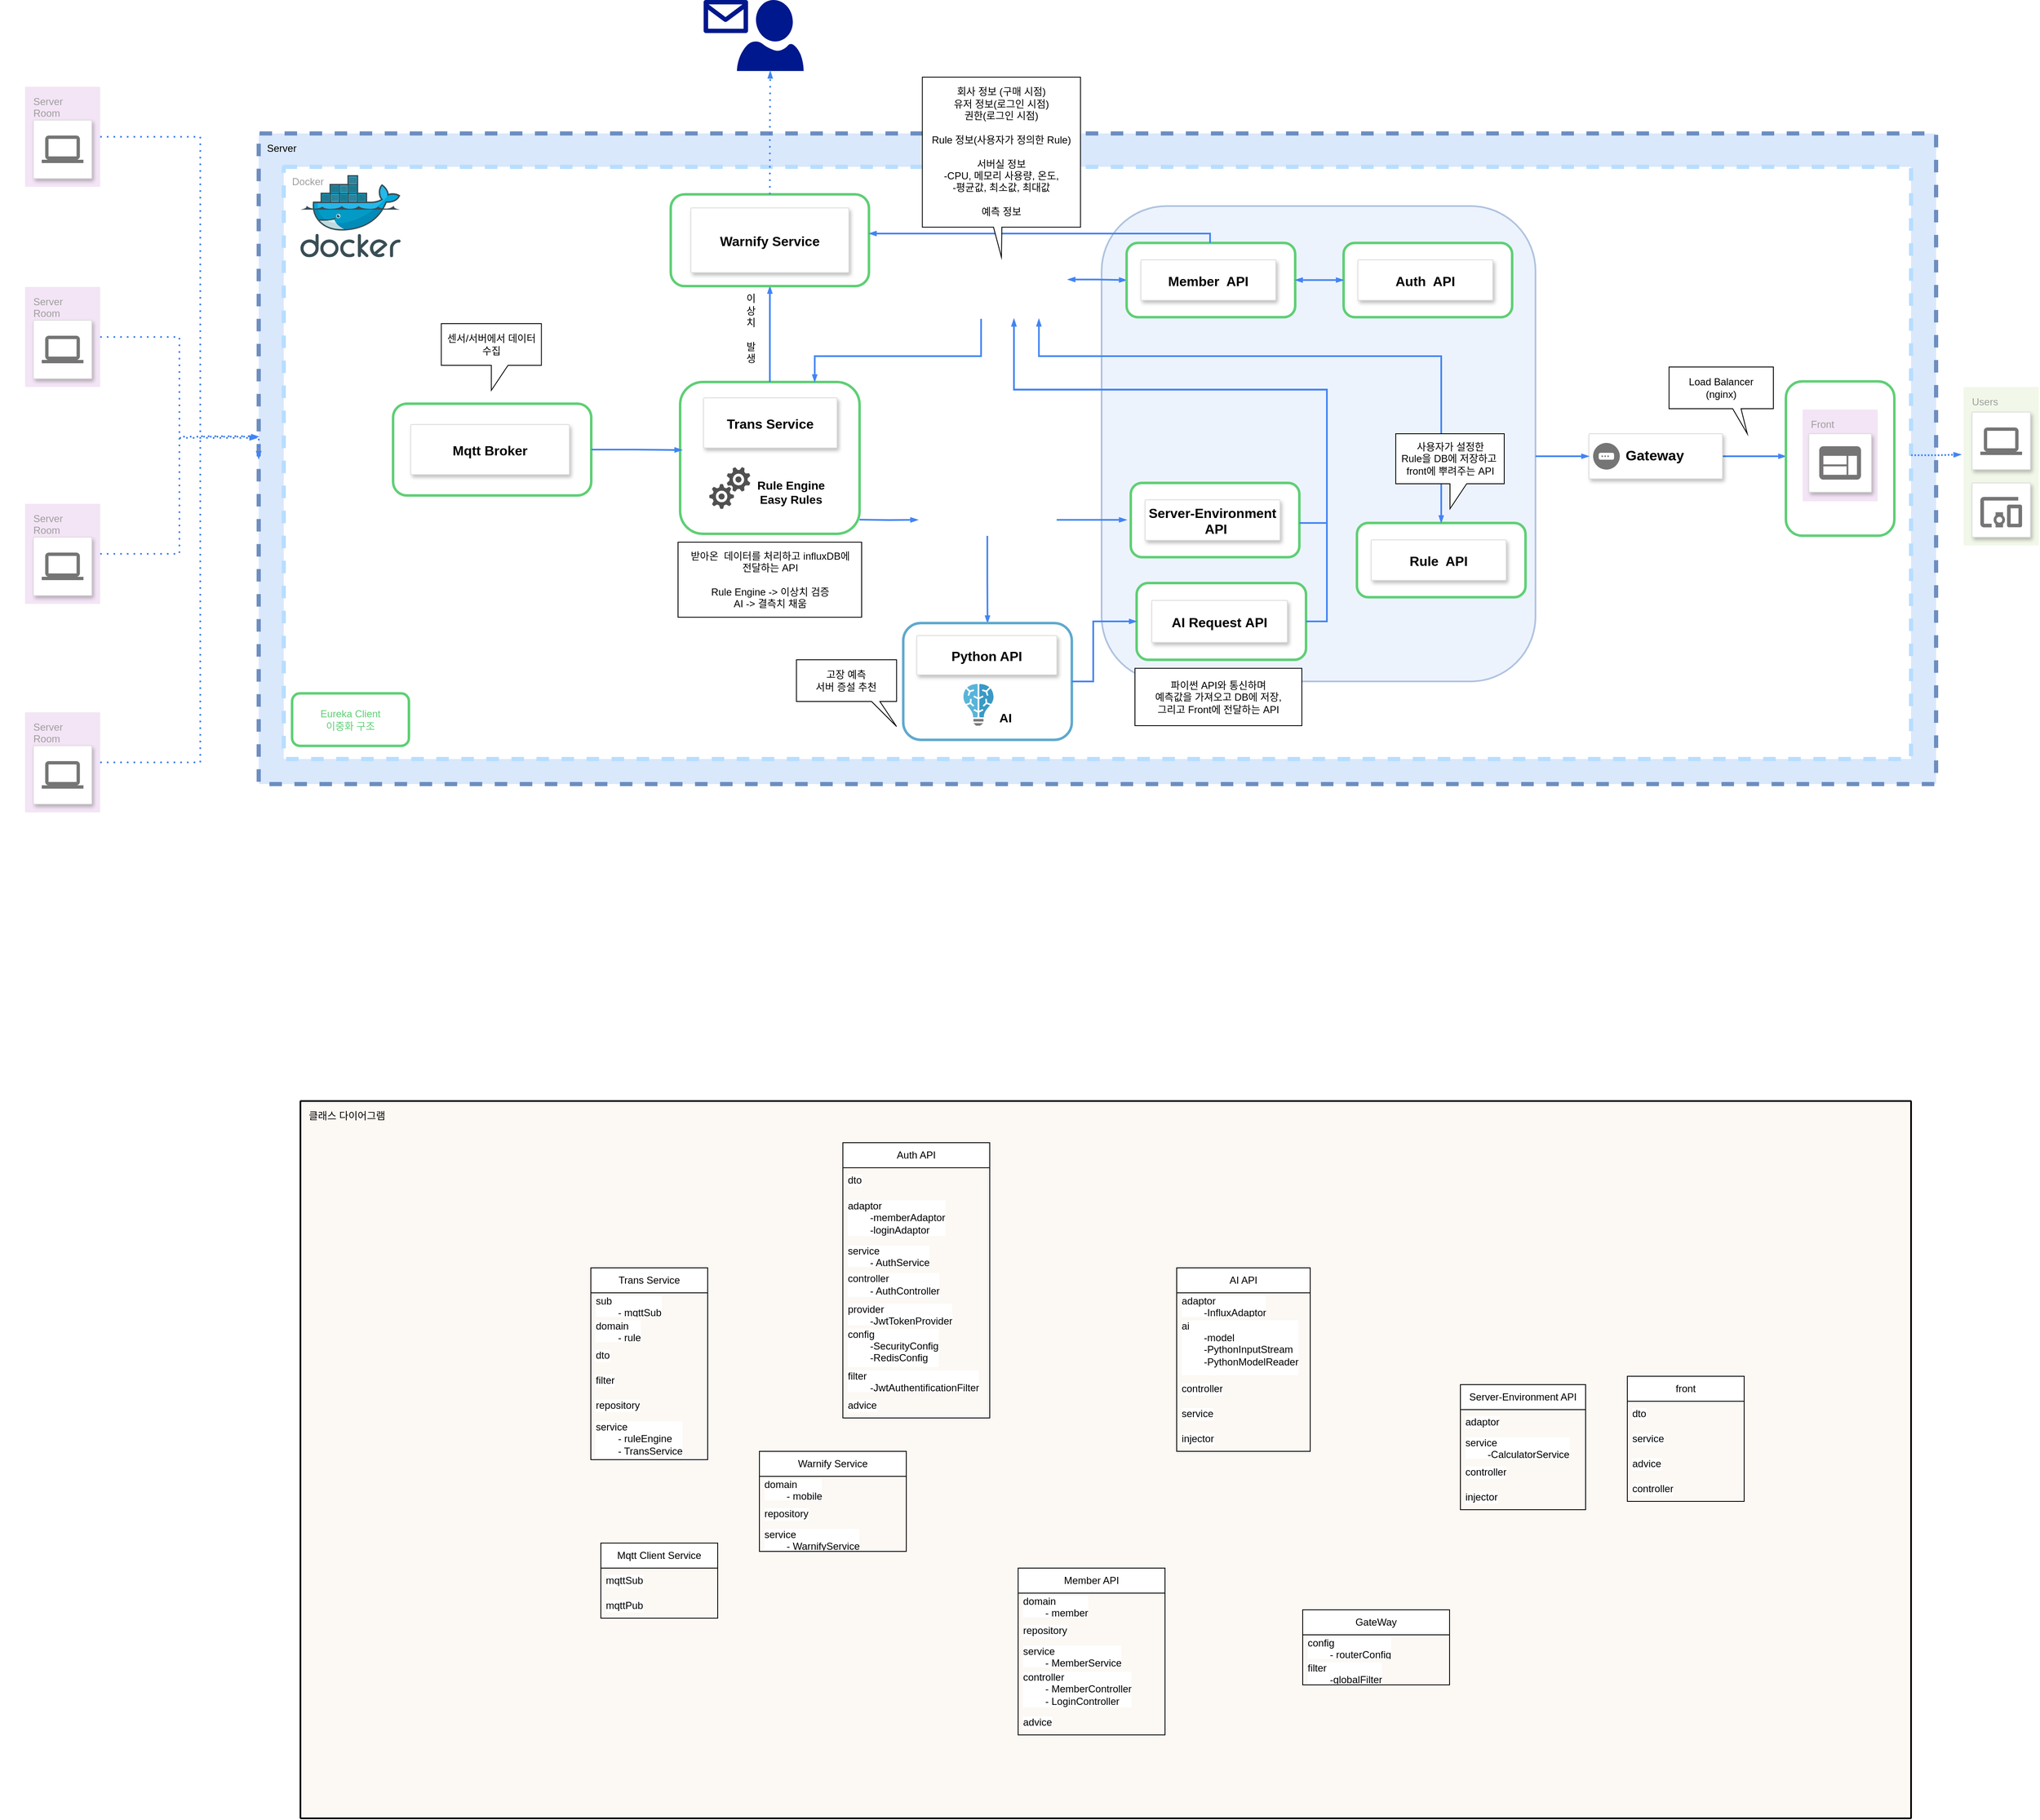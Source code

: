 <mxfile version="26.2.13">
  <diagram id="d1ab7348-05c3-a1e3-ca4d-12c340fd6b49" name="Page-1">
    <mxGraphModel dx="2137" dy="1807" grid="1" gridSize="10" guides="1" tooltips="1" connect="1" arrows="1" fold="1" page="0" pageScale="1" pageWidth="1169" pageHeight="827" background="none" math="0" shadow="0" adaptiveColors="simple">
      <root>
        <mxCell id="0" />
        <mxCell id="1" parent="0" />
        <mxCell id="696WYPcEFye4loeyr3mc-1" value="Server&lt;br&gt;&lt;div&gt;&lt;br&gt;&lt;/div&gt;" style="sketch=0;points=[[0,0,0],[0.25,0,0],[0.5,0,0],[0.75,0,0],[1,0,0],[1,0.25,0],[1,0.5,0],[1,0.75,0],[1,1,0],[0.75,1,0],[0.5,1,0],[0.25,1,0],[0,1,0],[0,0.75,0],[0,0.5,0],[0,0.25,0]];rounded=1;absoluteArcSize=1;arcSize=2;html=1;strokeColor=#6c8ebf;shadow=0;dashed=1;fontSize=12;align=left;verticalAlign=top;spacing=10;spacingTop=-4;whiteSpace=wrap;fillColor=#dae8fc;strokeWidth=5;" parent="1" vertex="1">
          <mxGeometry x="80" y="-270" width="2010" height="780" as="geometry" />
        </mxCell>
        <mxCell id="ItV2FaSNyb-uXS4h-aJt-2" value="Docker&lt;div&gt;&lt;br&gt;&lt;/div&gt;" style="sketch=0;points=[[0,0,0],[0.25,0,0],[0.5,0,0],[0.75,0,0],[1,0,0],[1,0.25,0],[1,0.5,0],[1,0.75,0],[1,1,0],[0.75,1,0],[0.5,1,0],[0.25,1,0],[0,1,0],[0,0.75,0],[0,0.5,0],[0,0.25,0]];rounded=1;absoluteArcSize=1;arcSize=2;html=1;strokeColor=light-dark(#B8DEFF,#EDEDED);gradientColor=none;shadow=0;dashed=1;fontSize=12;fontColor=#9E9E9E;align=left;verticalAlign=top;spacing=10;spacingTop=-4;whiteSpace=wrap;fillColor=default;strokeWidth=5;" parent="1" vertex="1">
          <mxGeometry x="110" y="-230" width="1950" height="710" as="geometry" />
        </mxCell>
        <mxCell id="63r2pbOIBmmk4n4JjOok-13" value="" style="rounded=1;whiteSpace=wrap;html=1;strokeColor=#5ECF75;strokeWidth=3;fontColor=#5ECF75;" parent="1" vertex="1">
          <mxGeometry x="585" y="28" width="215" height="182" as="geometry" />
        </mxCell>
        <mxCell id="SU1acnZ5uy_IHtQN52sj-89" style="edgeStyle=orthogonalEdgeStyle;shape=connector;rounded=0;orthogonalLoop=1;jettySize=auto;html=1;dashed=0;strokeColor=#4284F3;strokeWidth=2;align=center;verticalAlign=middle;fontFamily=Helvetica;fontSize=12;fontColor=#000000;labelBackgroundColor=none;startArrow=none;startFill=0;startSize=4;endArrow=blockThin;endFill=1;endSize=4;" parent="1" source="63r2pbOIBmmk4n4JjOok-13" target="63r2pbOIBmmk4n4JjOok-22" edge="1">
          <mxGeometry relative="1" as="geometry">
            <mxPoint x="688.835" y="172.6" as="sourcePoint" />
            <mxPoint x="689" y="280" as="targetPoint" />
          </mxGeometry>
        </mxCell>
        <mxCell id="SU1acnZ5uy_IHtQN52sj-56" value="" style="group" parent="1" vertex="1" connectable="0">
          <mxGeometry x="-200" y="-86" width="90" height="120" as="geometry" />
        </mxCell>
        <mxCell id="3ZfG_3-aHI2Txs_DAWEP-421" value="Server&lt;div&gt;Room&lt;/div&gt;" style="rounded=1;absoluteArcSize=1;arcSize=2;html=1;strokeColor=none;gradientColor=none;shadow=0;dashed=0;strokeColor=none;fontSize=12;fontColor=#9E9E9E;align=left;verticalAlign=top;spacing=10;spacingTop=-4;fillColor=#F3E5F5;" parent="SU1acnZ5uy_IHtQN52sj-56" vertex="1">
          <mxGeometry width="90" height="120" as="geometry" />
        </mxCell>
        <mxCell id="3ZfG_3-aHI2Txs_DAWEP-422" value="" style="strokeColor=#dddddd;fillColor=#ffffff;shadow=1;strokeWidth=1;rounded=1;absoluteArcSize=1;arcSize=2;labelPosition=center;verticalLabelPosition=middle;align=center;verticalAlign=bottom;spacingLeft=0;fontColor=#999999;fontSize=12;whiteSpace=wrap;spacingBottom=2;html=1;" parent="SU1acnZ5uy_IHtQN52sj-56" vertex="1">
          <mxGeometry x="10" y="40" width="70" height="70" as="geometry" />
        </mxCell>
        <mxCell id="3ZfG_3-aHI2Txs_DAWEP-423" value="" style="dashed=0;connectable=0;html=1;fillColor=#757575;strokeColor=none;shape=mxgraph.gcp2.laptop;part=1;" parent="3ZfG_3-aHI2Txs_DAWEP-422" vertex="1">
          <mxGeometry x="0.5" width="50" height="33" relative="1" as="geometry">
            <mxPoint x="-25" y="18.5" as="offset" />
          </mxGeometry>
        </mxCell>
        <mxCell id="63r2pbOIBmmk4n4JjOok-1" value="" style="shape=image;verticalLabelPosition=bottom;labelBackgroundColor=default;verticalAlign=top;aspect=fixed;imageAspect=0;image=https://img1.daumcdn.net/thumb/R800x0/?scode=mtistory2&amp;fname=https%3A%2F%2Fblog.kakaocdn.net%2Fdn%2FXJgiE%2FbtsHU6pj7nF%2FYIDEYiz4FnubGAS3pkNEwK%2Fimg.png;" parent="1" vertex="1">
          <mxGeometry x="-230" y="-163" width="160.33" height="74" as="geometry" />
        </mxCell>
        <mxCell id="63r2pbOIBmmk4n4JjOok-92" style="edgeStyle=orthogonalEdgeStyle;shape=connector;rounded=0;orthogonalLoop=1;jettySize=auto;html=1;dashed=0;strokeColor=#4284F3;strokeWidth=2;align=center;verticalAlign=middle;fontFamily=Helvetica;fontSize=12;fontColor=default;labelBackgroundColor=default;startSize=4;endArrow=blockThin;endFill=1;endSize=4;" parent="1" source="z7NiXECVrPjFXj3bx5df-1" edge="1">
          <mxGeometry relative="1" as="geometry">
            <mxPoint x="1910" y="117.0" as="targetPoint" />
          </mxGeometry>
        </mxCell>
        <mxCell id="z7NiXECVrPjFXj3bx5df-1" value="" style="strokeColor=#dddddd;shadow=1;strokeWidth=1;rounded=1;absoluteArcSize=1;arcSize=2;" parent="1" vertex="1">
          <mxGeometry x="1674" y="90" width="160" height="54" as="geometry" />
        </mxCell>
        <mxCell id="z7NiXECVrPjFXj3bx5df-2" value="&lt;font style=&quot;font-size: 17px;&quot;&gt;&lt;b style=&quot;&quot;&gt;Gateway&lt;/b&gt;&lt;/font&gt;" style="sketch=0;dashed=0;connectable=0;html=1;fillColor=#757575;strokeColor=none;shape=mxgraph.gcp2.gateway;part=1;labelPosition=right;verticalLabelPosition=middle;align=left;verticalAlign=middle;spacingLeft=5;fontSize=12;" parent="z7NiXECVrPjFXj3bx5df-1" vertex="1">
          <mxGeometry y="0.5" width="32" height="32" relative="1" as="geometry">
            <mxPoint x="5" y="-16" as="offset" />
          </mxGeometry>
        </mxCell>
        <mxCell id="63r2pbOIBmmk4n4JjOok-4" value="센서/서버에서 데이터 수집" style="shape=callout;whiteSpace=wrap;html=1;perimeter=calloutPerimeter;" parent="1" vertex="1">
          <mxGeometry x="298.75" y="-42" width="120" height="80" as="geometry" />
        </mxCell>
        <mxCell id="63r2pbOIBmmk4n4JjOok-7" value="" style="image;sketch=0;aspect=fixed;html=1;points=[];align=center;fontSize=12;image=img/lib/mscae/Docker.svg;" parent="1" vertex="1">
          <mxGeometry x="130" y="-220" width="120" height="98.4" as="geometry" />
        </mxCell>
        <mxCell id="63r2pbOIBmmk4n4JjOok-18" value="Trans Service" style="strokeColor=#dddddd;shadow=1;strokeWidth=1;rounded=1;absoluteArcSize=1;arcSize=2;fontSize=16;fontStyle=1" parent="1" vertex="1">
          <mxGeometry x="613" y="47" width="160" height="60" as="geometry" />
        </mxCell>
        <mxCell id="63r2pbOIBmmk4n4JjOok-20" value="" style="group" parent="1" vertex="1" connectable="0">
          <mxGeometry x="620" y="130" width="148" height="50" as="geometry" />
        </mxCell>
        <mxCell id="63r2pbOIBmmk4n4JjOok-9" value="" style="sketch=0;pointerEvents=1;shadow=0;dashed=0;html=1;strokeColor=none;labelPosition=center;verticalLabelPosition=bottom;verticalAlign=top;align=center;fillColor=#505050;shape=mxgraph.mscae.oms.services" parent="63r2pbOIBmmk4n4JjOok-20" vertex="1">
          <mxGeometry width="49" height="50" as="geometry" />
        </mxCell>
        <mxCell id="63r2pbOIBmmk4n4JjOok-15" value="&lt;font style=&quot;font-size: 14px;&quot;&gt;&lt;b style=&quot;&quot;&gt;Rule Engine&lt;/b&gt;&lt;/font&gt;&lt;div&gt;&lt;font style=&quot;font-size: 14px;&quot;&gt;&lt;b style=&quot;&quot;&gt;Easy Rules&lt;/b&gt;&lt;/font&gt;&lt;/div&gt;" style="text;html=1;align=center;verticalAlign=middle;whiteSpace=wrap;rounded=0;" parent="63r2pbOIBmmk4n4JjOok-20" vertex="1">
          <mxGeometry x="48" y="9.62" width="100" height="40.38" as="geometry" />
        </mxCell>
        <mxCell id="63r2pbOIBmmk4n4JjOok-23" value="이&lt;div&gt;상&lt;/div&gt;&lt;div&gt;치&lt;/div&gt;&lt;div&gt;&lt;br&gt;&lt;/div&gt;&lt;div&gt;발&lt;/div&gt;&lt;div&gt;생&lt;/div&gt;" style="text;html=1;align=center;verticalAlign=middle;whiteSpace=wrap;rounded=0;" parent="1" vertex="1">
          <mxGeometry x="640" y="-86" width="60" height="100" as="geometry" />
        </mxCell>
        <mxCell id="63r2pbOIBmmk4n4JjOok-29" value="" style="sketch=0;aspect=fixed;pointerEvents=1;shadow=0;dashed=0;html=1;strokeColor=none;labelPosition=center;verticalLabelPosition=bottom;verticalAlign=top;align=center;fillColor=#00188D;shape=mxgraph.azure.message2;fontFamily=Helvetica;fontSize=12;fontColor=default;labelBackgroundColor=default;" parent="1" vertex="1">
          <mxGeometry x="613" y="-430" width="53.51" height="39.6" as="geometry" />
        </mxCell>
        <mxCell id="63r2pbOIBmmk4n4JjOok-31" value="" style="sketch=0;aspect=fixed;pointerEvents=1;shadow=0;dashed=0;html=1;strokeColor=none;labelPosition=center;verticalLabelPosition=bottom;verticalAlign=top;align=center;fillColor=#00188D;shape=mxgraph.azure.user;fontFamily=Helvetica;fontSize=12;fontColor=default;labelBackgroundColor=default;" parent="1" vertex="1">
          <mxGeometry x="653" y="-430" width="80" height="85.1" as="geometry" />
        </mxCell>
        <mxCell id="63r2pbOIBmmk4n4JjOok-82" value="" style="rounded=1;whiteSpace=wrap;html=1;fontFamily=Helvetica;fontSize=12;labelBackgroundColor=default;strokeWidth=2;fillColor=#dae8fc;strokeColor=#6c8ebf;opacity=50;" parent="1" vertex="1">
          <mxGeometry x="1090" y="-183" width="520" height="570" as="geometry" />
        </mxCell>
        <mxCell id="63r2pbOIBmmk4n4JjOok-73" style="edgeStyle=orthogonalEdgeStyle;shape=connector;rounded=0;orthogonalLoop=1;jettySize=auto;html=1;exitX=1;exitY=0.5;exitDx=0;exitDy=0;dashed=0;strokeColor=#4284F3;strokeWidth=2;align=center;verticalAlign=middle;fontFamily=Helvetica;fontSize=12;fontColor=default;labelBackgroundColor=default;startSize=4;endArrow=blockThin;endFill=1;endSize=4;startArrow=blockThin;startFill=1;" parent="1" source="63r2pbOIBmmk4n4JjOok-33" target="63r2pbOIBmmk4n4JjOok-67" edge="1">
          <mxGeometry relative="1" as="geometry" />
        </mxCell>
        <mxCell id="td_Av-m55YhvbqWWsZaj-11" style="edgeStyle=orthogonalEdgeStyle;shape=connector;rounded=0;orthogonalLoop=1;jettySize=auto;html=1;entryX=0.75;entryY=0;entryDx=0;entryDy=0;dashed=0;strokeColor=#4284F3;strokeWidth=2;align=center;verticalAlign=middle;fontFamily=Helvetica;fontSize=12;fontColor=default;labelBackgroundColor=default;startSize=4;endArrow=blockThin;endFill=1;endSize=4;exitX=0.25;exitY=1;exitDx=0;exitDy=0;" parent="1" source="63r2pbOIBmmk4n4JjOok-33" target="63r2pbOIBmmk4n4JjOok-13" edge="1">
          <mxGeometry relative="1" as="geometry">
            <mxPoint x="890" y="-63" as="sourcePoint" />
            <Array as="points">
              <mxPoint x="946" y="-3" />
              <mxPoint x="746" y="-3" />
            </Array>
          </mxGeometry>
        </mxCell>
        <mxCell id="63r2pbOIBmmk4n4JjOok-33" value="" style="shape=image;verticalLabelPosition=bottom;labelBackgroundColor=default;verticalAlign=top;aspect=fixed;imageAspect=0;image=https://i.namu.wiki/i/vkGpBcmks1_NcJW0HUFa6jlwlM6h11B-8nxRRX4bYC703H4nLo7j4dQdRCC32gz8Q-BqRcAnQgFSXMjB8jPohg.svg;" parent="1" vertex="1">
          <mxGeometry x="911" y="-142" width="138.51" height="94.25" as="geometry" />
        </mxCell>
        <mxCell id="63r2pbOIBmmk4n4JjOok-40" value="" style="group" parent="1" vertex="1" connectable="0">
          <mxGeometry x="573.75" y="-197" width="237.5" height="110" as="geometry" />
        </mxCell>
        <mxCell id="63r2pbOIBmmk4n4JjOok-22" value="" style="rounded=1;whiteSpace=wrap;html=1;strokeColor=#5ECF75;strokeWidth=3;fontColor=#5ECF75;" parent="63r2pbOIBmmk4n4JjOok-40" vertex="1">
          <mxGeometry width="237.5" height="110" as="geometry" />
        </mxCell>
        <mxCell id="SU1acnZ5uy_IHtQN52sj-86" value="Warnify Service" style="strokeColor=#dddddd;shadow=1;strokeWidth=1;rounded=1;absoluteArcSize=1;arcSize=2;fontSize=16;fontStyle=1" parent="63r2pbOIBmmk4n4JjOok-40" vertex="1">
          <mxGeometry x="24.06" y="16.25" width="189.38" height="77.5" as="geometry" />
        </mxCell>
        <mxCell id="63r2pbOIBmmk4n4JjOok-41" value="" style="group" parent="1" vertex="1" connectable="0">
          <mxGeometry x="1125" y="149" width="202" height="89" as="geometry" />
        </mxCell>
        <mxCell id="63r2pbOIBmmk4n4JjOok-42" value="" style="rounded=1;whiteSpace=wrap;html=1;strokeColor=#5ECF75;strokeWidth=3;fontColor=#5ECF75;" parent="63r2pbOIBmmk4n4JjOok-41" vertex="1">
          <mxGeometry width="202" height="89" as="geometry" />
        </mxCell>
        <mxCell id="63r2pbOIBmmk4n4JjOok-43" value="Server-Environment&#xa;  API" style="strokeColor=#dddddd;shadow=1;strokeWidth=1;rounded=1;absoluteArcSize=1;arcSize=2;fontSize=16;fontStyle=1" parent="63r2pbOIBmmk4n4JjOok-41" vertex="1">
          <mxGeometry x="17.156" y="20.227" width="161.6" height="48.545" as="geometry" />
        </mxCell>
        <mxCell id="63r2pbOIBmmk4n4JjOok-46" value="" style="group" parent="1" vertex="1" connectable="0">
          <mxGeometry x="1132" y="269" width="203" height="92" as="geometry" />
        </mxCell>
        <mxCell id="63r2pbOIBmmk4n4JjOok-47" value="" style="rounded=1;whiteSpace=wrap;html=1;strokeColor=#5ECF75;strokeWidth=3;fontColor=#5ECF75;" parent="63r2pbOIBmmk4n4JjOok-46" vertex="1">
          <mxGeometry width="203" height="92" as="geometry" />
        </mxCell>
        <mxCell id="63r2pbOIBmmk4n4JjOok-48" value="AI Request API" style="strokeColor=#dddddd;shadow=1;strokeWidth=1;rounded=1;absoluteArcSize=1;arcSize=2;fontSize=16;fontStyle=1" parent="63r2pbOIBmmk4n4JjOok-46" vertex="1">
          <mxGeometry x="18.163" y="20.909" width="162.4" height="50.182" as="geometry" />
        </mxCell>
        <mxCell id="63r2pbOIBmmk4n4JjOok-66" value="" style="group" parent="1" vertex="1" connectable="0">
          <mxGeometry x="1120" y="-138.75" width="775" height="578.75" as="geometry" />
        </mxCell>
        <mxCell id="63r2pbOIBmmk4n4JjOok-67" value="" style="rounded=1;whiteSpace=wrap;html=1;strokeColor=#5ECF75;strokeWidth=3;fontColor=#5ECF75;" parent="63r2pbOIBmmk4n4JjOok-66" vertex="1">
          <mxGeometry width="202" height="89" as="geometry" />
        </mxCell>
        <mxCell id="63r2pbOIBmmk4n4JjOok-68" value="Member  API" style="strokeColor=#dddddd;shadow=1;strokeWidth=1;rounded=1;absoluteArcSize=1;arcSize=2;fontSize=16;fontStyle=1" parent="63r2pbOIBmmk4n4JjOok-66" vertex="1">
          <mxGeometry x="17.156" y="20.227" width="161.6" height="48.545" as="geometry" />
        </mxCell>
        <mxCell id="EkzP0QfGhUGIamZ0Ms36-2" value="" style="edgeStyle=orthogonalEdgeStyle;fontSize=12;html=1;endArrow=blockThin;endFill=1;rounded=0;strokeWidth=2;endSize=4;startSize=4;dashed=0;strokeColor=#4284F3;" parent="63r2pbOIBmmk4n4JjOok-66" edge="1">
          <mxGeometry width="100" relative="1" as="geometry">
            <mxPoint x="207" y="335.75" as="sourcePoint" />
            <mxPoint x="-135" y="91" as="targetPoint" />
            <Array as="points">
              <mxPoint x="240" y="336" />
              <mxPoint x="240" y="176" />
              <mxPoint x="-135" y="176" />
            </Array>
          </mxGeometry>
        </mxCell>
        <mxCell id="jK0Kwi4PwTxDkXQlB5lv-21" value="파이썬 API와 통신하며&lt;div&gt;예측값을 가져오고 DB에 저장,&lt;/div&gt;&lt;div&gt;그리고 Front에 전달하는 API&lt;/div&gt;" style="rounded=0;whiteSpace=wrap;html=1;fontFamily=Helvetica;fontSize=12;fontColor=default;labelBackgroundColor=default;" parent="63r2pbOIBmmk4n4JjOok-66" vertex="1">
          <mxGeometry x="10" y="510" width="200" height="68.75" as="geometry" />
        </mxCell>
        <mxCell id="63r2pbOIBmmk4n4JjOok-69" value="" style="group" parent="1" vertex="1" connectable="0">
          <mxGeometry x="1380" y="-138.75" width="202" height="89" as="geometry" />
        </mxCell>
        <mxCell id="63r2pbOIBmmk4n4JjOok-70" value="" style="rounded=1;whiteSpace=wrap;html=1;strokeColor=#5ECF75;strokeWidth=3;fontColor=#5ECF75;" parent="63r2pbOIBmmk4n4JjOok-69" vertex="1">
          <mxGeometry width="202" height="89" as="geometry" />
        </mxCell>
        <mxCell id="63r2pbOIBmmk4n4JjOok-71" value="Auth  API" style="strokeColor=#dddddd;shadow=1;strokeWidth=1;rounded=1;absoluteArcSize=1;arcSize=2;fontSize=16;fontStyle=1" parent="63r2pbOIBmmk4n4JjOok-69" vertex="1">
          <mxGeometry x="17.156" y="20.227" width="161.6" height="48.545" as="geometry" />
        </mxCell>
        <mxCell id="63r2pbOIBmmk4n4JjOok-74" style="edgeStyle=orthogonalEdgeStyle;shape=connector;rounded=0;orthogonalLoop=1;jettySize=auto;html=1;exitX=1;exitY=0.5;exitDx=0;exitDy=0;entryX=0;entryY=0.5;entryDx=0;entryDy=0;dashed=0;strokeColor=#4284F3;strokeWidth=2;align=center;verticalAlign=middle;fontFamily=Helvetica;fontSize=12;fontColor=default;labelBackgroundColor=default;startSize=4;endArrow=blockThin;endFill=1;endSize=4;startArrow=blockThin;startFill=1;" parent="1" source="63r2pbOIBmmk4n4JjOok-67" target="63r2pbOIBmmk4n4JjOok-70" edge="1">
          <mxGeometry relative="1" as="geometry" />
        </mxCell>
        <mxCell id="63r2pbOIBmmk4n4JjOok-81" value="" style="group" parent="1" vertex="1" connectable="0">
          <mxGeometry x="2123.03" y="34" width="90" height="190" as="geometry" />
        </mxCell>
        <mxCell id="3ZfG_3-aHI2Txs_DAWEP-417" value="Users" style="rounded=1;absoluteArcSize=1;arcSize=2;html=1;strokeColor=none;gradientColor=none;shadow=0;dashed=0;strokeColor=none;fontSize=12;fontColor=#9E9E9E;align=left;verticalAlign=top;spacing=10;spacingTop=-4;fillColor=#F1F8E9;" parent="63r2pbOIBmmk4n4JjOok-81" vertex="1">
          <mxGeometry width="90" height="190" as="geometry" />
        </mxCell>
        <mxCell id="3ZfG_3-aHI2Txs_DAWEP-447" value="" style="strokeColor=#dddddd;fillColor=#ffffff;shadow=1;strokeWidth=1;rounded=1;absoluteArcSize=1;arcSize=2;labelPosition=center;verticalLabelPosition=middle;align=center;verticalAlign=bottom;spacingLeft=0;fontColor=#999999;fontSize=12;whiteSpace=wrap;spacingBottom=2;html=1;" parent="63r2pbOIBmmk4n4JjOok-81" vertex="1">
          <mxGeometry x="10" y="30" width="70" height="69" as="geometry" />
        </mxCell>
        <mxCell id="3ZfG_3-aHI2Txs_DAWEP-448" value="" style="dashed=0;connectable=0;html=1;fillColor=#757575;strokeColor=none;shape=mxgraph.gcp2.laptop;part=1;" parent="3ZfG_3-aHI2Txs_DAWEP-447" vertex="1">
          <mxGeometry x="0.5" width="50" height="33" relative="1" as="geometry">
            <mxPoint x="-25" y="18.5" as="offset" />
          </mxGeometry>
        </mxCell>
        <mxCell id="3ZfG_3-aHI2Txs_DAWEP-450" value="" style="strokeColor=#dddddd;fillColor=#ffffff;shadow=1;strokeWidth=1;rounded=1;absoluteArcSize=1;arcSize=2;labelPosition=center;verticalLabelPosition=middle;align=center;verticalAlign=bottom;spacingLeft=0;fontColor=#999999;fontSize=12;whiteSpace=wrap;spacingBottom=2;html=1;" parent="63r2pbOIBmmk4n4JjOok-81" vertex="1">
          <mxGeometry x="10" y="115" width="70" height="65" as="geometry" />
        </mxCell>
        <mxCell id="3ZfG_3-aHI2Txs_DAWEP-451" value="" style="dashed=0;connectable=0;html=1;fillColor=#757575;strokeColor=none;shape=mxgraph.gcp2.mobile_devices;part=1;" parent="3ZfG_3-aHI2Txs_DAWEP-450" vertex="1">
          <mxGeometry x="0.5" width="50" height="36.5" relative="1" as="geometry">
            <mxPoint x="-25" y="16.75" as="offset" />
          </mxGeometry>
        </mxCell>
        <mxCell id="63r2pbOIBmmk4n4JjOok-91" style="edgeStyle=orthogonalEdgeStyle;shape=connector;rounded=0;orthogonalLoop=1;jettySize=auto;html=1;dashed=0;strokeColor=#4284F3;strokeWidth=2;align=center;verticalAlign=middle;fontFamily=Helvetica;fontSize=12;fontColor=default;labelBackgroundColor=default;startSize=4;endArrow=none;endFill=1;endSize=4;startArrow=blockThin;startFill=1;" parent="1" source="z7NiXECVrPjFXj3bx5df-1" edge="1">
          <mxGeometry relative="1" as="geometry">
            <mxPoint x="1610" y="117" as="targetPoint" />
          </mxGeometry>
        </mxCell>
        <mxCell id="63r2pbOIBmmk4n4JjOok-94" style="edgeStyle=orthogonalEdgeStyle;shape=connector;rounded=0;orthogonalLoop=1;jettySize=auto;html=1;entryX=-0.034;entryY=0.426;entryDx=0;entryDy=0;entryPerimeter=0;dashed=1;strokeColor=#4284F3;strokeWidth=2;align=center;verticalAlign=middle;fontFamily=Helvetica;fontSize=12;fontColor=default;labelBackgroundColor=default;startSize=4;endArrow=blockThin;endFill=1;endSize=4;dashPattern=1 1;exitX=1;exitY=0.487;exitDx=0;exitDy=0;exitPerimeter=0;" parent="1" source="ItV2FaSNyb-uXS4h-aJt-2" target="3ZfG_3-aHI2Txs_DAWEP-417" edge="1">
          <mxGeometry relative="1" as="geometry">
            <mxPoint x="2062" y="115" as="sourcePoint" />
          </mxGeometry>
        </mxCell>
        <mxCell id="EkzP0QfGhUGIamZ0Ms36-5" value="" style="edgeStyle=orthogonalEdgeStyle;fontSize=12;html=1;endArrow=blockThin;endFill=1;rounded=0;strokeWidth=2;endSize=4;startSize=4;dashed=0;strokeColor=#4284F3;exitX=1;exitY=0.5;exitDx=0;exitDy=0;entryX=0.536;entryY=1.002;entryDx=0;entryDy=0;entryPerimeter=0;" parent="1" source="63r2pbOIBmmk4n4JjOok-47" target="63r2pbOIBmmk4n4JjOok-33" edge="1">
          <mxGeometry width="100" relative="1" as="geometry">
            <mxPoint x="1332" y="207" as="sourcePoint" />
            <mxPoint x="990" y="-37.75" as="targetPoint" />
            <Array as="points">
              <mxPoint x="1360" y="315" />
              <mxPoint x="1360" y="37" />
              <mxPoint x="985" y="37" />
              <mxPoint x="985" y="-48" />
            </Array>
          </mxGeometry>
        </mxCell>
        <mxCell id="696WYPcEFye4loeyr3mc-3" value="" style="group" parent="1" vertex="1" connectable="0">
          <mxGeometry x="-200" y="174" width="90" height="120" as="geometry" />
        </mxCell>
        <mxCell id="696WYPcEFye4loeyr3mc-4" value="Server&lt;div&gt;Room&lt;/div&gt;" style="rounded=1;absoluteArcSize=1;arcSize=2;html=1;strokeColor=none;gradientColor=none;shadow=0;dashed=0;strokeColor=none;fontSize=12;fontColor=#9E9E9E;align=left;verticalAlign=top;spacing=10;spacingTop=-4;fillColor=#F3E5F5;" parent="696WYPcEFye4loeyr3mc-3" vertex="1">
          <mxGeometry width="90" height="120" as="geometry" />
        </mxCell>
        <mxCell id="696WYPcEFye4loeyr3mc-5" value="" style="strokeColor=#dddddd;fillColor=#ffffff;shadow=1;strokeWidth=1;rounded=1;absoluteArcSize=1;arcSize=2;labelPosition=center;verticalLabelPosition=middle;align=center;verticalAlign=bottom;spacingLeft=0;fontColor=#999999;fontSize=12;whiteSpace=wrap;spacingBottom=2;html=1;" parent="696WYPcEFye4loeyr3mc-3" vertex="1">
          <mxGeometry x="10" y="40" width="70" height="70" as="geometry" />
        </mxCell>
        <mxCell id="696WYPcEFye4loeyr3mc-6" value="" style="dashed=0;connectable=0;html=1;fillColor=#757575;strokeColor=none;shape=mxgraph.gcp2.laptop;part=1;" parent="696WYPcEFye4loeyr3mc-5" vertex="1">
          <mxGeometry x="0.5" width="50" height="33" relative="1" as="geometry">
            <mxPoint x="-25" y="18.5" as="offset" />
          </mxGeometry>
        </mxCell>
        <mxCell id="696WYPcEFye4loeyr3mc-7" value="" style="shape=image;verticalLabelPosition=bottom;labelBackgroundColor=default;verticalAlign=top;aspect=fixed;imageAspect=0;image=https://img1.daumcdn.net/thumb/R800x0/?scode=mtistory2&amp;fname=https%3A%2F%2Fblog.kakaocdn.net%2Fdn%2FXJgiE%2FbtsHU6pj7nF%2FYIDEYiz4FnubGAS3pkNEwK%2Fimg.png;" parent="1" vertex="1">
          <mxGeometry x="-230" y="97" width="160.33" height="74" as="geometry" />
        </mxCell>
        <mxCell id="696WYPcEFye4loeyr3mc-8" value="" style="group" parent="1" vertex="1" connectable="0">
          <mxGeometry x="-200" y="-326" width="90" height="120" as="geometry" />
        </mxCell>
        <mxCell id="696WYPcEFye4loeyr3mc-9" value="Server&lt;div&gt;Room&lt;/div&gt;" style="rounded=1;absoluteArcSize=1;arcSize=2;html=1;strokeColor=none;gradientColor=none;shadow=0;dashed=0;strokeColor=none;fontSize=12;fontColor=#9E9E9E;align=left;verticalAlign=top;spacing=10;spacingTop=-4;fillColor=#F3E5F5;" parent="696WYPcEFye4loeyr3mc-8" vertex="1">
          <mxGeometry width="90" height="120" as="geometry" />
        </mxCell>
        <mxCell id="696WYPcEFye4loeyr3mc-10" value="" style="strokeColor=#dddddd;fillColor=#ffffff;shadow=1;strokeWidth=1;rounded=1;absoluteArcSize=1;arcSize=2;labelPosition=center;verticalLabelPosition=middle;align=center;verticalAlign=bottom;spacingLeft=0;fontColor=#999999;fontSize=12;whiteSpace=wrap;spacingBottom=2;html=1;" parent="696WYPcEFye4loeyr3mc-8" vertex="1">
          <mxGeometry x="10" y="40" width="70" height="70" as="geometry" />
        </mxCell>
        <mxCell id="696WYPcEFye4loeyr3mc-11" value="" style="dashed=0;connectable=0;html=1;fillColor=#757575;strokeColor=none;shape=mxgraph.gcp2.laptop;part=1;" parent="696WYPcEFye4loeyr3mc-10" vertex="1">
          <mxGeometry x="0.5" width="50" height="33" relative="1" as="geometry">
            <mxPoint x="-25" y="18.5" as="offset" />
          </mxGeometry>
        </mxCell>
        <mxCell id="696WYPcEFye4loeyr3mc-12" value="" style="shape=image;verticalLabelPosition=bottom;labelBackgroundColor=default;verticalAlign=top;aspect=fixed;imageAspect=0;image=https://img1.daumcdn.net/thumb/R800x0/?scode=mtistory2&amp;fname=https%3A%2F%2Fblog.kakaocdn.net%2Fdn%2FXJgiE%2FbtsHU6pj7nF%2FYIDEYiz4FnubGAS3pkNEwK%2Fimg.png;" parent="1" vertex="1">
          <mxGeometry x="-230" y="-403" width="160.33" height="74" as="geometry" />
        </mxCell>
        <mxCell id="696WYPcEFye4loeyr3mc-13" value="" style="group" parent="1" vertex="1" connectable="0">
          <mxGeometry x="-200" y="424" width="90" height="120" as="geometry" />
        </mxCell>
        <mxCell id="696WYPcEFye4loeyr3mc-14" value="Server&lt;div&gt;Room&lt;/div&gt;" style="rounded=1;absoluteArcSize=1;arcSize=2;html=1;strokeColor=none;gradientColor=none;shadow=0;dashed=0;strokeColor=none;fontSize=12;fontColor=#9E9E9E;align=left;verticalAlign=top;spacing=10;spacingTop=-4;fillColor=#F3E5F5;" parent="696WYPcEFye4loeyr3mc-13" vertex="1">
          <mxGeometry width="90" height="120" as="geometry" />
        </mxCell>
        <mxCell id="696WYPcEFye4loeyr3mc-15" value="" style="strokeColor=#dddddd;fillColor=#ffffff;shadow=1;strokeWidth=1;rounded=1;absoluteArcSize=1;arcSize=2;labelPosition=center;verticalLabelPosition=middle;align=center;verticalAlign=bottom;spacingLeft=0;fontColor=#999999;fontSize=12;whiteSpace=wrap;spacingBottom=2;html=1;" parent="696WYPcEFye4loeyr3mc-13" vertex="1">
          <mxGeometry x="10" y="40" width="70" height="70" as="geometry" />
        </mxCell>
        <mxCell id="696WYPcEFye4loeyr3mc-16" value="" style="dashed=0;connectable=0;html=1;fillColor=#757575;strokeColor=none;shape=mxgraph.gcp2.laptop;part=1;" parent="696WYPcEFye4loeyr3mc-15" vertex="1">
          <mxGeometry x="0.5" width="50" height="33" relative="1" as="geometry">
            <mxPoint x="-25" y="18.5" as="offset" />
          </mxGeometry>
        </mxCell>
        <mxCell id="696WYPcEFye4loeyr3mc-17" value="" style="shape=image;verticalLabelPosition=bottom;labelBackgroundColor=default;verticalAlign=top;aspect=fixed;imageAspect=0;image=https://img1.daumcdn.net/thumb/R800x0/?scode=mtistory2&amp;fname=https%3A%2F%2Fblog.kakaocdn.net%2Fdn%2FXJgiE%2FbtsHU6pj7nF%2FYIDEYiz4FnubGAS3pkNEwK%2Fimg.png;" parent="1" vertex="1">
          <mxGeometry x="-230" y="347" width="160.33" height="74" as="geometry" />
        </mxCell>
        <mxCell id="696WYPcEFye4loeyr3mc-19" value="" style="edgeStyle=orthogonalEdgeStyle;fontSize=12;html=1;endArrow=blockThin;endFill=1;rounded=0;strokeWidth=2;endSize=4;startSize=4;dashed=1;dashPattern=1 3;strokeColor=#4284F3;entryX=0;entryY=0.5;entryDx=0;entryDy=0;entryPerimeter=0;" parent="1" source="696WYPcEFye4loeyr3mc-9" target="696WYPcEFye4loeyr3mc-1" edge="1">
          <mxGeometry width="100" relative="1" as="geometry">
            <mxPoint x="-80" y="-233" as="sourcePoint" />
            <mxPoint x="60" y="-43" as="targetPoint" />
            <Array as="points">
              <mxPoint x="10" y="-266" />
              <mxPoint x="10" y="93" />
            </Array>
          </mxGeometry>
        </mxCell>
        <mxCell id="696WYPcEFye4loeyr3mc-20" value="" style="edgeStyle=orthogonalEdgeStyle;fontSize=12;html=1;endArrow=blockThin;endFill=1;rounded=0;strokeWidth=2;endSize=4;startSize=4;dashed=1;dashPattern=1 3;strokeColor=#4284F3;entryX=-0.001;entryY=0.468;entryDx=0;entryDy=0;entryPerimeter=0;" parent="1" source="3ZfG_3-aHI2Txs_DAWEP-421" target="696WYPcEFye4loeyr3mc-1" edge="1">
          <mxGeometry width="100" relative="1" as="geometry">
            <mxPoint x="-110" y="-13" as="sourcePoint" />
            <mxPoint x="-10" y="-13" as="targetPoint" />
          </mxGeometry>
        </mxCell>
        <mxCell id="696WYPcEFye4loeyr3mc-21" value="" style="group" parent="1" vertex="1" connectable="0">
          <mxGeometry x="241" y="54" width="237.5" height="110" as="geometry" />
        </mxCell>
        <mxCell id="696WYPcEFye4loeyr3mc-23" value="" style="rounded=1;whiteSpace=wrap;html=1;strokeColor=#5ECF75;strokeWidth=3;fontColor=#5ECF75;" parent="696WYPcEFye4loeyr3mc-21" vertex="1">
          <mxGeometry width="237.5" height="110" as="geometry" />
        </mxCell>
        <mxCell id="696WYPcEFye4loeyr3mc-24" value="Mqtt Broker" style="strokeColor=#dddddd;shadow=1;strokeWidth=1;rounded=1;absoluteArcSize=1;arcSize=2;fontSize=16;fontStyle=1" parent="696WYPcEFye4loeyr3mc-21" vertex="1">
          <mxGeometry x="21.25" y="25" width="190" height="60" as="geometry" />
        </mxCell>
        <mxCell id="696WYPcEFye4loeyr3mc-25" value="" style="edgeStyle=orthogonalEdgeStyle;fontSize=12;html=1;endArrow=blockThin;endFill=1;rounded=0;strokeWidth=2;endSize=4;startSize=4;dashed=1;dashPattern=1 3;strokeColor=#4284F3;entryX=0;entryY=0.466;entryDx=0;entryDy=0;entryPerimeter=0;" parent="1" source="696WYPcEFye4loeyr3mc-4" target="696WYPcEFye4loeyr3mc-1" edge="1">
          <mxGeometry width="100" relative="1" as="geometry">
            <mxPoint x="90" y="-183" as="sourcePoint" />
            <mxPoint x="-10" y="234" as="targetPoint" />
          </mxGeometry>
        </mxCell>
        <mxCell id="696WYPcEFye4loeyr3mc-26" value="" style="edgeStyle=orthogonalEdgeStyle;fontSize=12;html=1;endArrow=blockThin;endFill=1;rounded=0;strokeWidth=2;endSize=4;startSize=4;dashed=1;dashPattern=1 3;strokeColor=#4284F3;exitX=1;exitY=0.5;exitDx=0;exitDy=0;entryX=0;entryY=0.5;entryDx=0;entryDy=0;entryPerimeter=0;" parent="1" source="696WYPcEFye4loeyr3mc-14" target="696WYPcEFye4loeyr3mc-1" edge="1">
          <mxGeometry width="100" relative="1" as="geometry">
            <mxPoint x="30" y="377" as="sourcePoint" />
            <mxPoint x="130" y="377" as="targetPoint" />
            <Array as="points">
              <mxPoint x="10" y="484" />
              <mxPoint x="10" y="93" />
            </Array>
          </mxGeometry>
        </mxCell>
        <mxCell id="xlVXfTJa2QTuitpOCOCA-1" value="클래스 다이어그램" style="sketch=0;points=[[0,0,0],[0.25,0,0],[0.5,0,0],[0.75,0,0],[1,0,0],[1,0.25,0],[1,0.5,0],[1,0.75,0],[1,1,0],[0.75,1,0],[0.5,1,0],[0.25,1,0],[0,1,0],[0,0.75,0],[0,0.5,0],[0,0.25,0]];rounded=1;absoluteArcSize=1;arcSize=2;html=1;strokeColor=default;shadow=0;fontSize=12;align=left;verticalAlign=top;spacing=10;spacingTop=-4;whiteSpace=wrap;fillColor=#FCF8F4;strokeWidth=2;" parent="1" vertex="1">
          <mxGeometry x="130" y="890" width="1930" height="860" as="geometry" />
        </mxCell>
        <mxCell id="td_Av-m55YhvbqWWsZaj-1" value="" style="group" parent="1" vertex="1" connectable="0">
          <mxGeometry x="1396" y="197" width="202" height="89" as="geometry" />
        </mxCell>
        <mxCell id="td_Av-m55YhvbqWWsZaj-2" value="" style="rounded=1;whiteSpace=wrap;html=1;strokeColor=#5ECF75;strokeWidth=3;fontColor=#5ECF75;" parent="td_Av-m55YhvbqWWsZaj-1" vertex="1">
          <mxGeometry width="202" height="89" as="geometry" />
        </mxCell>
        <mxCell id="td_Av-m55YhvbqWWsZaj-3" value="Rule  API" style="strokeColor=#dddddd;shadow=1;strokeWidth=1;rounded=1;absoluteArcSize=1;arcSize=2;fontSize=16;fontStyle=1" parent="td_Av-m55YhvbqWWsZaj-1" vertex="1">
          <mxGeometry x="17.156" y="20.227" width="161.6" height="48.545" as="geometry" />
        </mxCell>
        <mxCell id="td_Av-m55YhvbqWWsZaj-4" value="" style="edgeStyle=orthogonalEdgeStyle;fontSize=12;html=1;endArrow=blockThin;endFill=1;rounded=0;strokeWidth=2;endSize=4;startSize=4;dashed=0;strokeColor=#4284F3;exitX=0.5;exitY=0;exitDx=0;exitDy=0;entryX=0.75;entryY=1;entryDx=0;entryDy=0;startArrow=blockThin;startFill=1;" parent="1" source="td_Av-m55YhvbqWWsZaj-2" target="63r2pbOIBmmk4n4JjOok-33" edge="1">
          <mxGeometry width="100" relative="1" as="geometry">
            <mxPoint x="1431" y="95.6" as="sourcePoint" />
            <mxPoint x="1531" y="95.6" as="targetPoint" />
            <Array as="points">
              <mxPoint x="1497" y="-3" />
              <mxPoint x="1015" y="-3" />
            </Array>
          </mxGeometry>
        </mxCell>
        <mxCell id="td_Av-m55YhvbqWWsZaj-5" value="사용자가 설정한&lt;div&gt;Rule을 DB에 저장하고&amp;nbsp;&lt;/div&gt;&lt;div&gt;front에 뿌려주는 API&lt;/div&gt;" style="shape=callout;whiteSpace=wrap;html=1;perimeter=calloutPerimeter;" parent="1" vertex="1">
          <mxGeometry x="1442.5" y="90" width="130" height="90" as="geometry" />
        </mxCell>
        <mxCell id="td_Av-m55YhvbqWWsZaj-6" value="" style="edgeStyle=orthogonalEdgeStyle;fontSize=12;html=1;endArrow=blockThin;endFill=1;rounded=0;strokeWidth=2;endSize=4;startSize=4;dashed=0;strokeColor=#4284F3;" parent="1" target="td_Av-m55YhvbqWWsZaj-96" edge="1">
          <mxGeometry width="100" relative="1" as="geometry">
            <mxPoint x="800" y="193" as="sourcePoint" />
            <mxPoint x="901" y="92" as="targetPoint" />
          </mxGeometry>
        </mxCell>
        <mxCell id="td_Av-m55YhvbqWWsZaj-7" value="" style="edgeStyle=orthogonalEdgeStyle;fontSize=12;html=1;endArrow=blockThin;endFill=1;rounded=0;strokeWidth=2;endSize=4;startSize=4;dashed=1;dashPattern=1 3;strokeColor=#4284F3;entryX=0.5;entryY=1;entryDx=0;entryDy=0;entryPerimeter=0;exitX=0.5;exitY=0;exitDx=0;exitDy=0;" parent="1" source="63r2pbOIBmmk4n4JjOok-22" target="63r2pbOIBmmk4n4JjOok-31" edge="1">
          <mxGeometry width="100" relative="1" as="geometry">
            <mxPoint x="650" y="-293" as="sourcePoint" />
            <mxPoint x="750" y="-293" as="targetPoint" />
          </mxGeometry>
        </mxCell>
        <mxCell id="td_Av-m55YhvbqWWsZaj-8" value="받아온&amp;nbsp;&amp;nbsp;&lt;span style=&quot;color: light-dark(rgb(0, 0, 0), rgb(255, 255, 255)); background-color: transparent;&quot;&gt;데이터를&amp;nbsp;&lt;/span&gt;&lt;span style=&quot;color: light-dark(rgb(0, 0, 0), rgb(255, 255, 255)); background-color: transparent;&quot;&gt;처리하고 influxDB에&lt;/span&gt;&lt;div&gt;전달하는 API&lt;br&gt;&lt;div&gt;&lt;br&gt;&lt;div&gt;Rule Engine -&amp;gt; 이상치 검증&lt;/div&gt;&lt;/div&gt;&lt;div&gt;AI -&amp;gt; 결측치 채움&lt;/div&gt;&lt;/div&gt;" style="rounded=0;whiteSpace=wrap;html=1;strokeWidth=1;" parent="1" vertex="1">
          <mxGeometry x="582.5" y="220" width="220" height="90" as="geometry" />
        </mxCell>
        <mxCell id="td_Av-m55YhvbqWWsZaj-30" value="Warnify Service" style="swimlane;fontStyle=0;childLayout=stackLayout;horizontal=1;startSize=30;horizontalStack=0;resizeParent=1;resizeParentMax=0;resizeLast=0;collapsible=1;marginBottom=0;whiteSpace=wrap;html=1;fontFamily=Helvetica;fontSize=12;fontColor=default;labelBackgroundColor=default;" parent="1" vertex="1">
          <mxGeometry x="680" y="1310" width="176" height="120" as="geometry">
            <mxRectangle x="694" y="1390" width="120" height="30" as="alternateBounds" />
          </mxGeometry>
        </mxCell>
        <mxCell id="td_Av-m55YhvbqWWsZaj-31" value="domain&amp;nbsp;&lt;div&gt;&lt;span style=&quot;white-space: pre;&quot;&gt;&#x9;&lt;/span&gt;- mobile&lt;/div&gt;" style="text;strokeColor=none;fillColor=none;align=left;verticalAlign=middle;spacingLeft=4;spacingRight=4;overflow=hidden;points=[[0,0.5],[1,0.5]];portConstraint=eastwest;rotatable=0;whiteSpace=wrap;html=1;fontFamily=Helvetica;fontSize=12;fontColor=default;labelBackgroundColor=default;" parent="td_Av-m55YhvbqWWsZaj-30" vertex="1">
          <mxGeometry y="30" width="176" height="30" as="geometry" />
        </mxCell>
        <mxCell id="td_Av-m55YhvbqWWsZaj-32" value="repository" style="text;strokeColor=none;fillColor=none;align=left;verticalAlign=middle;spacingLeft=4;spacingRight=4;overflow=hidden;points=[[0,0.5],[1,0.5]];portConstraint=eastwest;rotatable=0;whiteSpace=wrap;html=1;fontFamily=Helvetica;fontSize=12;fontColor=default;labelBackgroundColor=default;" parent="td_Av-m55YhvbqWWsZaj-30" vertex="1">
          <mxGeometry y="60" width="176" height="30" as="geometry" />
        </mxCell>
        <mxCell id="td_Av-m55YhvbqWWsZaj-39" value="service&amp;nbsp;&lt;div&gt;&lt;span style=&quot;white-space: pre;&quot;&gt;&#x9;&lt;/span&gt;- WarnifyService&lt;/div&gt;" style="text;strokeColor=none;fillColor=none;align=left;verticalAlign=middle;spacingLeft=4;spacingRight=4;overflow=hidden;points=[[0,0.5],[1,0.5]];portConstraint=eastwest;rotatable=0;whiteSpace=wrap;html=1;fontFamily=Helvetica;fontSize=12;fontColor=default;labelBackgroundColor=default;" parent="td_Av-m55YhvbqWWsZaj-30" vertex="1">
          <mxGeometry y="90" width="176" height="30" as="geometry" />
        </mxCell>
        <mxCell id="td_Av-m55YhvbqWWsZaj-40" value="Member API" style="swimlane;fontStyle=0;childLayout=stackLayout;horizontal=1;startSize=30;horizontalStack=0;resizeParent=1;resizeParentMax=0;resizeLast=0;collapsible=1;marginBottom=0;whiteSpace=wrap;html=1;fontFamily=Helvetica;fontSize=12;fontColor=default;labelBackgroundColor=default;" parent="1" vertex="1">
          <mxGeometry x="990" y="1450" width="176" height="200" as="geometry">
            <mxRectangle x="694" y="1390" width="120" height="30" as="alternateBounds" />
          </mxGeometry>
        </mxCell>
        <mxCell id="td_Av-m55YhvbqWWsZaj-41" value="domain&amp;nbsp;&lt;div&gt;&lt;span style=&quot;white-space: pre;&quot;&gt;&#x9;&lt;/span&gt;- member&lt;/div&gt;" style="text;strokeColor=none;fillColor=none;align=left;verticalAlign=middle;spacingLeft=4;spacingRight=4;overflow=hidden;points=[[0,0.5],[1,0.5]];portConstraint=eastwest;rotatable=0;whiteSpace=wrap;html=1;fontFamily=Helvetica;fontSize=12;fontColor=default;labelBackgroundColor=default;" parent="td_Av-m55YhvbqWWsZaj-40" vertex="1">
          <mxGeometry y="30" width="176" height="30" as="geometry" />
        </mxCell>
        <mxCell id="td_Av-m55YhvbqWWsZaj-42" value="repository" style="text;strokeColor=none;fillColor=none;align=left;verticalAlign=middle;spacingLeft=4;spacingRight=4;overflow=hidden;points=[[0,0.5],[1,0.5]];portConstraint=eastwest;rotatable=0;whiteSpace=wrap;html=1;fontFamily=Helvetica;fontSize=12;fontColor=default;labelBackgroundColor=default;" parent="td_Av-m55YhvbqWWsZaj-40" vertex="1">
          <mxGeometry y="60" width="176" height="30" as="geometry" />
        </mxCell>
        <mxCell id="td_Av-m55YhvbqWWsZaj-43" value="service&amp;nbsp;&lt;div&gt;&lt;span style=&quot;white-space: pre;&quot;&gt;&#x9;&lt;/span&gt;- MemberService&lt;/div&gt;" style="text;strokeColor=none;fillColor=none;align=left;verticalAlign=middle;spacingLeft=4;spacingRight=4;overflow=hidden;points=[[0,0.5],[1,0.5]];portConstraint=eastwest;rotatable=0;whiteSpace=wrap;html=1;fontFamily=Helvetica;fontSize=12;fontColor=default;labelBackgroundColor=default;" parent="td_Av-m55YhvbqWWsZaj-40" vertex="1">
          <mxGeometry y="90" width="176" height="30" as="geometry" />
        </mxCell>
        <mxCell id="td_Av-m55YhvbqWWsZaj-44" value="controller&amp;nbsp;&lt;div&gt;&lt;span style=&quot;white-space: pre;&quot;&gt;&#x9;&lt;/span&gt;- MemberController&lt;/div&gt;&lt;div&gt;&lt;span style=&quot;white-space: pre;&quot;&gt;&#x9;&lt;/span&gt;- LoginController&lt;/div&gt;" style="text;strokeColor=none;fillColor=none;align=left;verticalAlign=middle;spacingLeft=4;spacingRight=4;overflow=hidden;points=[[0,0.5],[1,0.5]];portConstraint=eastwest;rotatable=0;whiteSpace=wrap;html=1;fontFamily=Helvetica;fontSize=12;fontColor=default;labelBackgroundColor=default;" parent="td_Av-m55YhvbqWWsZaj-40" vertex="1">
          <mxGeometry y="120" width="176" height="50" as="geometry" />
        </mxCell>
        <mxCell id="td_Av-m55YhvbqWWsZaj-45" value="advice" style="text;strokeColor=none;fillColor=none;align=left;verticalAlign=middle;spacingLeft=4;spacingRight=4;overflow=hidden;points=[[0,0.5],[1,0.5]];portConstraint=eastwest;rotatable=0;whiteSpace=wrap;html=1;fontFamily=Helvetica;fontSize=12;fontColor=default;labelBackgroundColor=default;" parent="td_Av-m55YhvbqWWsZaj-40" vertex="1">
          <mxGeometry y="170" width="176" height="30" as="geometry" />
        </mxCell>
        <mxCell id="td_Av-m55YhvbqWWsZaj-46" value="GateWay" style="swimlane;fontStyle=0;childLayout=stackLayout;horizontal=1;startSize=30;horizontalStack=0;resizeParent=1;resizeParentMax=0;resizeLast=0;collapsible=1;marginBottom=0;whiteSpace=wrap;html=1;fontFamily=Helvetica;fontSize=12;fontColor=default;labelBackgroundColor=default;" parent="1" vertex="1">
          <mxGeometry x="1331" y="1500" width="176" height="90" as="geometry">
            <mxRectangle x="694" y="1390" width="120" height="30" as="alternateBounds" />
          </mxGeometry>
        </mxCell>
        <mxCell id="td_Av-m55YhvbqWWsZaj-47" value="config&lt;div&gt;&lt;span style=&quot;white-space: pre;&quot;&gt;&#x9;&lt;/span&gt;- routerConfig&lt;/div&gt;" style="text;strokeColor=none;fillColor=none;align=left;verticalAlign=middle;spacingLeft=4;spacingRight=4;overflow=hidden;points=[[0,0.5],[1,0.5]];portConstraint=eastwest;rotatable=0;whiteSpace=wrap;html=1;fontFamily=Helvetica;fontSize=12;fontColor=default;labelBackgroundColor=default;" parent="td_Av-m55YhvbqWWsZaj-46" vertex="1">
          <mxGeometry y="30" width="176" height="30" as="geometry" />
        </mxCell>
        <mxCell id="td_Av-m55YhvbqWWsZaj-48" value="filter&amp;nbsp;&lt;div&gt;&lt;span style=&quot;white-space: pre;&quot;&gt;&#x9;&lt;/span&gt;-globalFilter&lt;/div&gt;" style="text;strokeColor=none;fillColor=none;align=left;verticalAlign=middle;spacingLeft=4;spacingRight=4;overflow=hidden;points=[[0,0.5],[1,0.5]];portConstraint=eastwest;rotatable=0;whiteSpace=wrap;html=1;fontFamily=Helvetica;fontSize=12;fontColor=default;labelBackgroundColor=default;" parent="td_Av-m55YhvbqWWsZaj-46" vertex="1">
          <mxGeometry y="60" width="176" height="30" as="geometry" />
        </mxCell>
        <mxCell id="td_Av-m55YhvbqWWsZaj-50" value="Trans Service" style="swimlane;fontStyle=0;childLayout=stackLayout;horizontal=1;startSize=30;horizontalStack=0;resizeParent=1;resizeParentMax=0;resizeLast=0;collapsible=1;marginBottom=0;whiteSpace=wrap;html=1;fontFamily=Helvetica;fontSize=12;fontColor=default;labelBackgroundColor=default;" parent="1" vertex="1">
          <mxGeometry x="478" y="1090" width="140" height="230" as="geometry" />
        </mxCell>
        <mxCell id="td_Av-m55YhvbqWWsZaj-51" value="sub&lt;div&gt;&lt;span style=&quot;white-space: pre;&quot;&gt;&#x9;&lt;/span&gt;- mqttSub&lt;br&gt;&lt;/div&gt;" style="text;strokeColor=none;fillColor=none;align=left;verticalAlign=middle;spacingLeft=4;spacingRight=4;overflow=hidden;points=[[0,0.5],[1,0.5]];portConstraint=eastwest;rotatable=0;whiteSpace=wrap;html=1;fontFamily=Helvetica;fontSize=12;fontColor=default;labelBackgroundColor=default;" parent="td_Av-m55YhvbqWWsZaj-50" vertex="1">
          <mxGeometry y="30" width="140" height="30" as="geometry" />
        </mxCell>
        <mxCell id="td_Av-m55YhvbqWWsZaj-52" value="domain&lt;div&gt;&lt;span style=&quot;white-space: pre;&quot;&gt;&#x9;&lt;/span&gt;- rule&lt;/div&gt;" style="text;strokeColor=none;fillColor=none;align=left;verticalAlign=middle;spacingLeft=4;spacingRight=4;overflow=hidden;points=[[0,0.5],[1,0.5]];portConstraint=eastwest;rotatable=0;whiteSpace=wrap;html=1;fontFamily=Helvetica;fontSize=12;fontColor=default;labelBackgroundColor=default;" parent="td_Av-m55YhvbqWWsZaj-50" vertex="1">
          <mxGeometry y="60" width="140" height="30" as="geometry" />
        </mxCell>
        <mxCell id="td_Av-m55YhvbqWWsZaj-56" value="dto" style="text;strokeColor=none;fillColor=none;align=left;verticalAlign=middle;spacingLeft=4;spacingRight=4;overflow=hidden;points=[[0,0.5],[1,0.5]];portConstraint=eastwest;rotatable=0;whiteSpace=wrap;html=1;fontFamily=Helvetica;fontSize=12;fontColor=default;labelBackgroundColor=default;" parent="td_Av-m55YhvbqWWsZaj-50" vertex="1">
          <mxGeometry y="90" width="140" height="30" as="geometry" />
        </mxCell>
        <mxCell id="td_Av-m55YhvbqWWsZaj-54" value="filter" style="text;strokeColor=none;fillColor=none;align=left;verticalAlign=middle;spacingLeft=4;spacingRight=4;overflow=hidden;points=[[0,0.5],[1,0.5]];portConstraint=eastwest;rotatable=0;whiteSpace=wrap;html=1;fontFamily=Helvetica;fontSize=12;fontColor=default;labelBackgroundColor=default;" parent="td_Av-m55YhvbqWWsZaj-50" vertex="1">
          <mxGeometry y="120" width="140" height="30" as="geometry" />
        </mxCell>
        <mxCell id="td_Av-m55YhvbqWWsZaj-55" value="repository" style="text;strokeColor=none;fillColor=none;align=left;verticalAlign=middle;spacingLeft=4;spacingRight=4;overflow=hidden;points=[[0,0.5],[1,0.5]];portConstraint=eastwest;rotatable=0;whiteSpace=wrap;html=1;fontFamily=Helvetica;fontSize=12;fontColor=default;labelBackgroundColor=default;" parent="td_Av-m55YhvbqWWsZaj-50" vertex="1">
          <mxGeometry y="150" width="140" height="30" as="geometry" />
        </mxCell>
        <mxCell id="td_Av-m55YhvbqWWsZaj-53" value="service&lt;div&gt;&lt;span style=&quot;white-space: pre;&quot;&gt;&#x9;&lt;/span&gt;- ruleEngine&lt;br&gt;&lt;/div&gt;&lt;div&gt;&lt;span style=&quot;white-space: pre;&quot;&gt;&#x9;&lt;/span&gt;- TransService&lt;br&gt;&lt;/div&gt;" style="text;strokeColor=none;fillColor=none;align=left;verticalAlign=middle;spacingLeft=4;spacingRight=4;overflow=hidden;points=[[0,0.5],[1,0.5]];portConstraint=eastwest;rotatable=0;whiteSpace=wrap;html=1;fontFamily=Helvetica;fontSize=12;fontColor=default;labelBackgroundColor=default;" parent="td_Av-m55YhvbqWWsZaj-50" vertex="1">
          <mxGeometry y="180" width="140" height="50" as="geometry" />
        </mxCell>
        <mxCell id="td_Av-m55YhvbqWWsZaj-57" value="Mqtt Client Service" style="swimlane;fontStyle=0;childLayout=stackLayout;horizontal=1;startSize=30;horizontalStack=0;resizeParent=1;resizeParentMax=0;resizeLast=0;collapsible=1;marginBottom=0;whiteSpace=wrap;html=1;fontFamily=Helvetica;fontSize=12;fontColor=default;labelBackgroundColor=default;" parent="1" vertex="1">
          <mxGeometry x="490" y="1420" width="140" height="90" as="geometry" />
        </mxCell>
        <mxCell id="td_Av-m55YhvbqWWsZaj-58" value="mqttSub" style="text;strokeColor=none;fillColor=none;align=left;verticalAlign=middle;spacingLeft=4;spacingRight=4;overflow=hidden;points=[[0,0.5],[1,0.5]];portConstraint=eastwest;rotatable=0;whiteSpace=wrap;html=1;fontFamily=Helvetica;fontSize=12;fontColor=default;labelBackgroundColor=default;" parent="td_Av-m55YhvbqWWsZaj-57" vertex="1">
          <mxGeometry y="30" width="140" height="30" as="geometry" />
        </mxCell>
        <mxCell id="td_Av-m55YhvbqWWsZaj-59" value="mqttPub" style="text;strokeColor=none;fillColor=none;align=left;verticalAlign=middle;spacingLeft=4;spacingRight=4;overflow=hidden;points=[[0,0.5],[1,0.5]];portConstraint=eastwest;rotatable=0;whiteSpace=wrap;html=1;fontFamily=Helvetica;fontSize=12;fontColor=default;labelBackgroundColor=default;" parent="td_Av-m55YhvbqWWsZaj-57" vertex="1">
          <mxGeometry y="60" width="140" height="30" as="geometry" />
        </mxCell>
        <mxCell id="td_Av-m55YhvbqWWsZaj-65" value="Auth API" style="swimlane;fontStyle=0;childLayout=stackLayout;horizontal=1;startSize=30;horizontalStack=0;resizeParent=1;resizeParentMax=0;resizeLast=0;collapsible=1;marginBottom=0;whiteSpace=wrap;html=1;fontFamily=Helvetica;fontSize=12;fontColor=default;labelBackgroundColor=default;" parent="1" vertex="1">
          <mxGeometry x="780" y="940" width="176" height="330" as="geometry">
            <mxRectangle x="694" y="1390" width="120" height="30" as="alternateBounds" />
          </mxGeometry>
        </mxCell>
        <mxCell id="td_Av-m55YhvbqWWsZaj-66" value="dto" style="text;strokeColor=none;fillColor=none;align=left;verticalAlign=middle;spacingLeft=4;spacingRight=4;overflow=hidden;points=[[0,0.5],[1,0.5]];portConstraint=eastwest;rotatable=0;whiteSpace=wrap;html=1;fontFamily=Helvetica;fontSize=12;fontColor=default;labelBackgroundColor=default;" parent="td_Av-m55YhvbqWWsZaj-65" vertex="1">
          <mxGeometry y="30" width="176" height="30" as="geometry" />
        </mxCell>
        <mxCell id="td_Av-m55YhvbqWWsZaj-67" value="adaptor&lt;div&gt;&lt;span style=&quot;white-space: pre;&quot;&gt;&#x9;&lt;/span&gt;-memberAdaptor&lt;br&gt;&lt;/div&gt;&lt;div&gt;&lt;span style=&quot;white-space: pre;&quot;&gt;&#x9;&lt;/span&gt;-loginAdaptor&lt;br&gt;&lt;/div&gt;" style="text;strokeColor=none;fillColor=none;align=left;verticalAlign=middle;spacingLeft=4;spacingRight=4;overflow=hidden;points=[[0,0.5],[1,0.5]];portConstraint=eastwest;rotatable=0;whiteSpace=wrap;html=1;fontFamily=Helvetica;fontSize=12;fontColor=default;labelBackgroundColor=default;" parent="td_Av-m55YhvbqWWsZaj-65" vertex="1">
          <mxGeometry y="60" width="176" height="60" as="geometry" />
        </mxCell>
        <mxCell id="td_Av-m55YhvbqWWsZaj-68" value="service&amp;nbsp;&lt;div&gt;&lt;span style=&quot;white-space: pre;&quot;&gt;&#x9;&lt;/span&gt;- AuthService&lt;/div&gt;" style="text;strokeColor=none;fillColor=none;align=left;verticalAlign=middle;spacingLeft=4;spacingRight=4;overflow=hidden;points=[[0,0.5],[1,0.5]];portConstraint=eastwest;rotatable=0;whiteSpace=wrap;html=1;fontFamily=Helvetica;fontSize=12;fontColor=default;labelBackgroundColor=default;" parent="td_Av-m55YhvbqWWsZaj-65" vertex="1">
          <mxGeometry y="120" width="176" height="30" as="geometry" />
        </mxCell>
        <mxCell id="td_Av-m55YhvbqWWsZaj-69" value="controller&amp;nbsp;&lt;div&gt;&lt;span style=&quot;white-space: pre;&quot;&gt;&#x9;&lt;/span&gt;- AuthController&lt;/div&gt;" style="text;strokeColor=none;fillColor=none;align=left;verticalAlign=middle;spacingLeft=4;spacingRight=4;overflow=hidden;points=[[0,0.5],[1,0.5]];portConstraint=eastwest;rotatable=0;whiteSpace=wrap;html=1;fontFamily=Helvetica;fontSize=12;fontColor=default;labelBackgroundColor=default;" parent="td_Av-m55YhvbqWWsZaj-65" vertex="1">
          <mxGeometry y="150" width="176" height="40" as="geometry" />
        </mxCell>
        <mxCell id="td_Av-m55YhvbqWWsZaj-71" value="provider&lt;div&gt;&lt;span style=&quot;white-space: pre;&quot;&gt;&#x9;&lt;/span&gt;-JwtTokenProvider&lt;br&gt;&lt;/div&gt;" style="text;strokeColor=none;fillColor=none;align=left;verticalAlign=middle;spacingLeft=4;spacingRight=4;overflow=hidden;points=[[0,0.5],[1,0.5]];portConstraint=eastwest;rotatable=0;whiteSpace=wrap;html=1;fontFamily=Helvetica;fontSize=12;fontColor=default;labelBackgroundColor=default;" parent="td_Av-m55YhvbqWWsZaj-65" vertex="1">
          <mxGeometry y="190" width="176" height="30" as="geometry" />
        </mxCell>
        <mxCell id="td_Av-m55YhvbqWWsZaj-72" value="config&lt;div&gt;&lt;span style=&quot;white-space: pre;&quot;&gt;&#x9;&lt;/span&gt;-SecurityConfig&lt;br&gt;&lt;/div&gt;&lt;div&gt;&lt;span style=&quot;white-space: pre;&quot;&gt;&#x9;&lt;/span&gt;-RedisConfig&lt;br&gt;&lt;/div&gt;&lt;div&gt;&lt;br&gt;&lt;/div&gt;" style="text;strokeColor=none;fillColor=none;align=left;verticalAlign=middle;spacingLeft=4;spacingRight=4;overflow=hidden;points=[[0,0.5],[1,0.5]];portConstraint=eastwest;rotatable=0;whiteSpace=wrap;html=1;fontFamily=Helvetica;fontSize=12;fontColor=default;labelBackgroundColor=default;" parent="td_Av-m55YhvbqWWsZaj-65" vertex="1">
          <mxGeometry y="220" width="176" height="50" as="geometry" />
        </mxCell>
        <mxCell id="td_Av-m55YhvbqWWsZaj-73" value="filter&lt;div&gt;&lt;span style=&quot;white-space: pre;&quot;&gt;&#x9;&lt;/span&gt;-JwtAuthentificationFilter&lt;br&gt;&lt;/div&gt;" style="text;strokeColor=none;fillColor=none;align=left;verticalAlign=middle;spacingLeft=4;spacingRight=4;overflow=hidden;points=[[0,0.5],[1,0.5]];portConstraint=eastwest;rotatable=0;whiteSpace=wrap;html=1;fontFamily=Helvetica;fontSize=12;fontColor=default;labelBackgroundColor=default;" parent="td_Av-m55YhvbqWWsZaj-65" vertex="1">
          <mxGeometry y="270" width="176" height="30" as="geometry" />
        </mxCell>
        <mxCell id="td_Av-m55YhvbqWWsZaj-70" value="advice" style="text;strokeColor=none;fillColor=none;align=left;verticalAlign=middle;spacingLeft=4;spacingRight=4;overflow=hidden;points=[[0,0.5],[1,0.5]];portConstraint=eastwest;rotatable=0;whiteSpace=wrap;html=1;fontFamily=Helvetica;fontSize=12;fontColor=default;labelBackgroundColor=default;" parent="td_Av-m55YhvbqWWsZaj-65" vertex="1">
          <mxGeometry y="300" width="176" height="30" as="geometry" />
        </mxCell>
        <mxCell id="td_Av-m55YhvbqWWsZaj-74" value="AI API" style="swimlane;fontStyle=0;childLayout=stackLayout;horizontal=1;startSize=30;horizontalStack=0;resizeParent=1;resizeParentMax=0;resizeLast=0;collapsible=1;marginBottom=0;whiteSpace=wrap;html=1;fontFamily=Helvetica;fontSize=12;fontColor=default;labelBackgroundColor=default;" parent="1" vertex="1">
          <mxGeometry x="1180" y="1090" width="160" height="220" as="geometry" />
        </mxCell>
        <mxCell id="td_Av-m55YhvbqWWsZaj-75" value="adaptor&lt;div&gt;&lt;span style=&quot;white-space: pre;&quot;&gt;&#x9;&lt;/span&gt;-InfluxAdaptor&lt;br&gt;&lt;/div&gt;" style="text;strokeColor=none;fillColor=none;align=left;verticalAlign=middle;spacingLeft=4;spacingRight=4;overflow=hidden;points=[[0,0.5],[1,0.5]];portConstraint=eastwest;rotatable=0;whiteSpace=wrap;html=1;fontFamily=Helvetica;fontSize=12;fontColor=default;labelBackgroundColor=default;" parent="td_Av-m55YhvbqWWsZaj-74" vertex="1">
          <mxGeometry y="30" width="160" height="30" as="geometry" />
        </mxCell>
        <mxCell id="td_Av-m55YhvbqWWsZaj-76" value="ai&lt;br&gt;&lt;div&gt;&lt;span style=&quot;white-space: pre;&quot;&gt;&#x9;&lt;/span&gt;-model&lt;/div&gt;&lt;div&gt;&lt;span style=&quot;white-space: pre;&quot;&gt;&#x9;&lt;/span&gt;-PythonInputStream&lt;br&gt;&lt;div&gt;&lt;span style=&quot;white-space: pre;&quot;&gt;&#x9;&lt;/span&gt;-PythonModelReader&lt;br&gt;&lt;/div&gt;&lt;div&gt;&lt;br&gt;&lt;/div&gt;&lt;/div&gt;" style="text;strokeColor=none;fillColor=none;align=left;verticalAlign=middle;spacingLeft=4;spacingRight=4;overflow=hidden;points=[[0,0.5],[1,0.5]];portConstraint=eastwest;rotatable=0;whiteSpace=wrap;html=1;fontFamily=Helvetica;fontSize=12;fontColor=default;labelBackgroundColor=default;" parent="td_Av-m55YhvbqWWsZaj-74" vertex="1">
          <mxGeometry y="60" width="160" height="70" as="geometry" />
        </mxCell>
        <mxCell id="td_Av-m55YhvbqWWsZaj-78" value="controller" style="text;strokeColor=none;fillColor=none;align=left;verticalAlign=middle;spacingLeft=4;spacingRight=4;overflow=hidden;points=[[0,0.5],[1,0.5]];portConstraint=eastwest;rotatable=0;whiteSpace=wrap;html=1;fontFamily=Helvetica;fontSize=12;fontColor=default;labelBackgroundColor=default;" parent="td_Av-m55YhvbqWWsZaj-74" vertex="1">
          <mxGeometry y="130" width="160" height="30" as="geometry" />
        </mxCell>
        <mxCell id="td_Av-m55YhvbqWWsZaj-77" value="service" style="text;strokeColor=none;fillColor=none;align=left;verticalAlign=middle;spacingLeft=4;spacingRight=4;overflow=hidden;points=[[0,0.5],[1,0.5]];portConstraint=eastwest;rotatable=0;whiteSpace=wrap;html=1;fontFamily=Helvetica;fontSize=12;fontColor=default;labelBackgroundColor=default;" parent="td_Av-m55YhvbqWWsZaj-74" vertex="1">
          <mxGeometry y="160" width="160" height="30" as="geometry" />
        </mxCell>
        <mxCell id="td_Av-m55YhvbqWWsZaj-79" value="injector" style="text;strokeColor=none;fillColor=none;align=left;verticalAlign=middle;spacingLeft=4;spacingRight=4;overflow=hidden;points=[[0,0.5],[1,0.5]];portConstraint=eastwest;rotatable=0;whiteSpace=wrap;html=1;fontFamily=Helvetica;fontSize=12;fontColor=default;labelBackgroundColor=default;" parent="td_Av-m55YhvbqWWsZaj-74" vertex="1">
          <mxGeometry y="190" width="160" height="30" as="geometry" />
        </mxCell>
        <mxCell id="td_Av-m55YhvbqWWsZaj-80" value="Server-Environment API" style="swimlane;fontStyle=0;childLayout=stackLayout;horizontal=1;startSize=30;horizontalStack=0;resizeParent=1;resizeParentMax=0;resizeLast=0;collapsible=1;marginBottom=0;whiteSpace=wrap;html=1;fontFamily=Helvetica;fontSize=12;fontColor=default;labelBackgroundColor=default;" parent="1" vertex="1">
          <mxGeometry x="1520" y="1230" width="150" height="150" as="geometry" />
        </mxCell>
        <mxCell id="td_Av-m55YhvbqWWsZaj-81" value="adaptor" style="text;strokeColor=none;fillColor=none;align=left;verticalAlign=middle;spacingLeft=4;spacingRight=4;overflow=hidden;points=[[0,0.5],[1,0.5]];portConstraint=eastwest;rotatable=0;whiteSpace=wrap;html=1;fontFamily=Helvetica;fontSize=12;fontColor=default;labelBackgroundColor=default;" parent="td_Av-m55YhvbqWWsZaj-80" vertex="1">
          <mxGeometry y="30" width="150" height="30" as="geometry" />
        </mxCell>
        <mxCell id="td_Av-m55YhvbqWWsZaj-82" value="service&lt;div&gt;&lt;span style=&quot;white-space: pre;&quot;&gt;&#x9;&lt;/span&gt;-C&lt;span style=&quot;background-color: light-dark(#ffffff, var(--ge-dark-color, #121212)); color: light-dark(rgb(0, 0, 0), rgb(255, 255, 255));&quot;&gt;alculatorService&lt;/span&gt;&lt;br&gt;&lt;/div&gt;" style="text;strokeColor=none;fillColor=none;align=left;verticalAlign=middle;spacingLeft=4;spacingRight=4;overflow=hidden;points=[[0,0.5],[1,0.5]];portConstraint=eastwest;rotatable=0;whiteSpace=wrap;html=1;fontFamily=Helvetica;fontSize=12;fontColor=default;labelBackgroundColor=default;" parent="td_Av-m55YhvbqWWsZaj-80" vertex="1">
          <mxGeometry y="60" width="150" height="30" as="geometry" />
        </mxCell>
        <mxCell id="td_Av-m55YhvbqWWsZaj-83" value="controller" style="text;strokeColor=none;fillColor=none;align=left;verticalAlign=middle;spacingLeft=4;spacingRight=4;overflow=hidden;points=[[0,0.5],[1,0.5]];portConstraint=eastwest;rotatable=0;whiteSpace=wrap;html=1;fontFamily=Helvetica;fontSize=12;fontColor=default;labelBackgroundColor=default;" parent="td_Av-m55YhvbqWWsZaj-80" vertex="1">
          <mxGeometry y="90" width="150" height="30" as="geometry" />
        </mxCell>
        <mxCell id="td_Av-m55YhvbqWWsZaj-85" value="injector" style="text;strokeColor=none;fillColor=none;align=left;verticalAlign=middle;spacingLeft=4;spacingRight=4;overflow=hidden;points=[[0,0.5],[1,0.5]];portConstraint=eastwest;rotatable=0;whiteSpace=wrap;html=1;fontFamily=Helvetica;fontSize=12;fontColor=default;labelBackgroundColor=default;" parent="td_Av-m55YhvbqWWsZaj-80" vertex="1">
          <mxGeometry y="120" width="150" height="30" as="geometry" />
        </mxCell>
        <mxCell id="td_Av-m55YhvbqWWsZaj-86" value="front" style="swimlane;fontStyle=0;childLayout=stackLayout;horizontal=1;startSize=30;horizontalStack=0;resizeParent=1;resizeParentMax=0;resizeLast=0;collapsible=1;marginBottom=0;whiteSpace=wrap;html=1;fontFamily=Helvetica;fontSize=12;fontColor=default;labelBackgroundColor=default;" parent="1" vertex="1">
          <mxGeometry x="1720" y="1220" width="140" height="150" as="geometry" />
        </mxCell>
        <mxCell id="td_Av-m55YhvbqWWsZaj-87" value="dto" style="text;strokeColor=none;fillColor=none;align=left;verticalAlign=middle;spacingLeft=4;spacingRight=4;overflow=hidden;points=[[0,0.5],[1,0.5]];portConstraint=eastwest;rotatable=0;whiteSpace=wrap;html=1;fontFamily=Helvetica;fontSize=12;fontColor=default;labelBackgroundColor=default;" parent="td_Av-m55YhvbqWWsZaj-86" vertex="1">
          <mxGeometry y="30" width="140" height="30" as="geometry" />
        </mxCell>
        <mxCell id="td_Av-m55YhvbqWWsZaj-88" value="service" style="text;strokeColor=none;fillColor=none;align=left;verticalAlign=middle;spacingLeft=4;spacingRight=4;overflow=hidden;points=[[0,0.5],[1,0.5]];portConstraint=eastwest;rotatable=0;whiteSpace=wrap;html=1;fontFamily=Helvetica;fontSize=12;fontColor=default;labelBackgroundColor=default;" parent="td_Av-m55YhvbqWWsZaj-86" vertex="1">
          <mxGeometry y="60" width="140" height="30" as="geometry" />
        </mxCell>
        <mxCell id="td_Av-m55YhvbqWWsZaj-91" value="advice" style="text;strokeColor=none;fillColor=none;align=left;verticalAlign=middle;spacingLeft=4;spacingRight=4;overflow=hidden;points=[[0,0.5],[1,0.5]];portConstraint=eastwest;rotatable=0;whiteSpace=wrap;html=1;fontFamily=Helvetica;fontSize=12;fontColor=default;labelBackgroundColor=default;" parent="td_Av-m55YhvbqWWsZaj-86" vertex="1">
          <mxGeometry y="90" width="140" height="30" as="geometry" />
        </mxCell>
        <mxCell id="td_Av-m55YhvbqWWsZaj-89" value="controller" style="text;strokeColor=none;fillColor=none;align=left;verticalAlign=middle;spacingLeft=4;spacingRight=4;overflow=hidden;points=[[0,0.5],[1,0.5]];portConstraint=eastwest;rotatable=0;whiteSpace=wrap;html=1;fontFamily=Helvetica;fontSize=12;fontColor=default;labelBackgroundColor=default;" parent="td_Av-m55YhvbqWWsZaj-86" vertex="1">
          <mxGeometry y="120" width="140" height="30" as="geometry" />
        </mxCell>
        <mxCell id="jK0Kwi4PwTxDkXQlB5lv-15" style="edgeStyle=orthogonalEdgeStyle;shape=connector;rounded=0;orthogonalLoop=1;jettySize=auto;html=1;dashed=0;strokeColor=#4284F3;strokeWidth=2;align=center;verticalAlign=middle;fontFamily=Helvetica;fontSize=12;fontColor=default;labelBackgroundColor=default;startSize=4;endArrow=blockThin;endFill=1;endSize=4;" parent="1" source="td_Av-m55YhvbqWWsZaj-96" edge="1">
          <mxGeometry relative="1" as="geometry">
            <mxPoint x="1120" y="193.25" as="targetPoint" />
          </mxGeometry>
        </mxCell>
        <mxCell id="jK0Kwi4PwTxDkXQlB5lv-18" style="edgeStyle=orthogonalEdgeStyle;shape=connector;rounded=0;orthogonalLoop=1;jettySize=auto;html=1;entryX=0.5;entryY=0;entryDx=0;entryDy=0;dashed=0;strokeColor=#4284F3;strokeWidth=2;align=center;verticalAlign=middle;fontFamily=Helvetica;fontSize=12;fontColor=default;labelBackgroundColor=default;startSize=4;endArrow=blockThin;endFill=1;endSize=4;" parent="1" source="td_Av-m55YhvbqWWsZaj-96" target="jK0Kwi4PwTxDkXQlB5lv-13" edge="1">
          <mxGeometry relative="1" as="geometry" />
        </mxCell>
        <mxCell id="td_Av-m55YhvbqWWsZaj-96" value="" style="shape=image;verticalLabelPosition=bottom;labelBackgroundColor=default;verticalAlign=top;aspect=fixed;imageAspect=0;image=https://logos-download.com/wp-content/uploads/2022/12/InfluxDB_Logo.png;" parent="1" vertex="1">
          <mxGeometry x="870" y="174" width="166.19" height="38.5" as="geometry" />
        </mxCell>
        <mxCell id="jK0Kwi4PwTxDkXQlB5lv-8" value="" style="group" parent="1" vertex="1" connectable="0">
          <mxGeometry x="120" y="401.25" width="140" height="63" as="geometry" />
        </mxCell>
        <mxCell id="jK0Kwi4PwTxDkXQlB5lv-9" value="Eureka Client&lt;div&gt;이중화 구조&lt;/div&gt;" style="rounded=1;whiteSpace=wrap;html=1;strokeColor=#5ECF75;strokeWidth=3;fontColor=#5ECF75;" parent="jK0Kwi4PwTxDkXQlB5lv-8" vertex="1">
          <mxGeometry width="140" height="63" as="geometry" />
        </mxCell>
        <mxCell id="jK0Kwi4PwTxDkXQlB5lv-11" value="Load Balancer&lt;div&gt;&lt;span style=&quot;background-color: transparent; color: light-dark(rgb(0, 0, 0), rgb(255, 255, 255));&quot;&gt;(nginx)&lt;/span&gt;&lt;/div&gt;" style="shape=callout;whiteSpace=wrap;html=1;perimeter=calloutPerimeter;position2=0.75;base=10;size=30;position=0.61;" parent="1" vertex="1">
          <mxGeometry x="1770" y="10" width="125" height="80" as="geometry" />
        </mxCell>
        <mxCell id="jK0Kwi4PwTxDkXQlB5lv-12" value="" style="group" parent="1" vertex="1" connectable="0">
          <mxGeometry x="844.35" y="347" width="237.5" height="110" as="geometry" />
        </mxCell>
        <mxCell id="jK0Kwi4PwTxDkXQlB5lv-13" value="" style="rounded=1;whiteSpace=wrap;html=1;strokeColor=light-dark(#5ea9cf, #0f7022);strokeWidth=3;fontColor=#5ECF75;" parent="jK0Kwi4PwTxDkXQlB5lv-12" vertex="1">
          <mxGeometry x="8" y="-30" width="202" height="140" as="geometry" />
        </mxCell>
        <mxCell id="jK0Kwi4PwTxDkXQlB5lv-14" value="Python API" style="strokeColor=#dddddd;shadow=1;strokeWidth=1;rounded=1;absoluteArcSize=1;arcSize=2;fontSize=16;fontStyle=1" parent="jK0Kwi4PwTxDkXQlB5lv-12" vertex="1">
          <mxGeometry x="24.25" y="-15" width="167.75" height="47" as="geometry" />
        </mxCell>
        <mxCell id="jK0Kwi4PwTxDkXQlB5lv-17" style="edgeStyle=orthogonalEdgeStyle;shape=connector;rounded=0;orthogonalLoop=1;jettySize=auto;html=1;entryX=0.011;entryY=0.448;entryDx=0;entryDy=0;entryPerimeter=0;dashed=0;strokeColor=#4284F3;strokeWidth=2;align=center;verticalAlign=middle;fontFamily=Helvetica;fontSize=12;fontColor=default;labelBackgroundColor=default;startSize=4;endArrow=blockThin;endFill=1;endSize=4;" parent="1" source="696WYPcEFye4loeyr3mc-23" target="63r2pbOIBmmk4n4JjOok-13" edge="1">
          <mxGeometry relative="1" as="geometry" />
        </mxCell>
        <mxCell id="63r2pbOIBmmk4n4JjOok-76" value="고장 예측&lt;div&gt;서버 증설 추천&lt;/div&gt;" style="shape=callout;whiteSpace=wrap;html=1;perimeter=calloutPerimeter;position2=1;size=30;position=0.75;base=10;" parent="1" vertex="1">
          <mxGeometry x="724.35" y="361" width="120" height="80" as="geometry" />
        </mxCell>
        <mxCell id="jK0Kwi4PwTxDkXQlB5lv-19" style="edgeStyle=orthogonalEdgeStyle;shape=connector;rounded=0;orthogonalLoop=1;jettySize=auto;html=1;entryX=0;entryY=0.5;entryDx=0;entryDy=0;dashed=0;strokeColor=#4284F3;strokeWidth=2;align=center;verticalAlign=middle;fontFamily=Helvetica;fontSize=12;fontColor=default;labelBackgroundColor=default;startSize=4;endArrow=blockThin;endFill=1;endSize=4;" parent="1" source="jK0Kwi4PwTxDkXQlB5lv-13" target="63r2pbOIBmmk4n4JjOok-47" edge="1">
          <mxGeometry relative="1" as="geometry">
            <Array as="points">
              <mxPoint x="1080" y="387" />
              <mxPoint x="1080" y="315" />
            </Array>
          </mxGeometry>
        </mxCell>
        <mxCell id="63r2pbOIBmmk4n4JjOok-19" value="" style="group" parent="1" vertex="1" connectable="0">
          <mxGeometry x="920" y="390" width="100" height="60" as="geometry" />
        </mxCell>
        <mxCell id="63r2pbOIBmmk4n4JjOok-14" value="" style="image;sketch=0;aspect=fixed;html=1;points=[];align=center;fontSize=12;image=img/lib/mscae/Batch_AI.svg;" parent="63r2pbOIBmmk4n4JjOok-19" vertex="1">
          <mxGeometry x="4.5" width="36" height="50" as="geometry" />
        </mxCell>
        <mxCell id="63r2pbOIBmmk4n4JjOok-16" value="&lt;font style=&quot;font-size: 15px;&quot;&gt;&lt;b&gt;AI&lt;/b&gt;&lt;/font&gt;" style="text;html=1;align=center;verticalAlign=middle;whiteSpace=wrap;rounded=0;" parent="63r2pbOIBmmk4n4JjOok-19" vertex="1">
          <mxGeometry x="9" y="19.62" width="92" height="40.38" as="geometry" />
        </mxCell>
        <mxCell id="jK0Kwi4PwTxDkXQlB5lv-23" value="" style="rounded=1;whiteSpace=wrap;html=1;strokeColor=#5ECF75;strokeWidth=3;fontColor=#5ECF75;rotation=90;" parent="1" vertex="1">
          <mxGeometry x="1882.5" y="54.75" width="185" height="130" as="geometry" />
        </mxCell>
        <mxCell id="6zgvXKUY3oevdFA1nHM2-6" value="" style="group" parent="1" vertex="1" connectable="0">
          <mxGeometry x="1930" y="61" width="90.0" height="110" as="geometry" />
        </mxCell>
        <mxCell id="6zgvXKUY3oevdFA1nHM2-7" value="Front&lt;div&gt;&lt;br&gt;&lt;/div&gt;" style="rounded=1;absoluteArcSize=1;arcSize=2;html=1;strokeColor=none;gradientColor=none;shadow=0;dashed=0;strokeColor=none;fontSize=12;fontColor=#9E9E9E;align=left;verticalAlign=top;spacing=10;spacingTop=-4;fillColor=#F3E5F5;" parent="6zgvXKUY3oevdFA1nHM2-6" vertex="1">
          <mxGeometry width="90" height="110" as="geometry" />
        </mxCell>
        <mxCell id="6zgvXKUY3oevdFA1nHM2-8" value="" style="strokeColor=#dddddd;shadow=1;strokeWidth=1;rounded=1;absoluteArcSize=1;arcSize=2;labelPosition=center;verticalLabelPosition=middle;align=center;verticalAlign=bottom;spacingLeft=0;fontColor=#999999;fontSize=12;whiteSpace=wrap;spacingBottom=2;html=1;" parent="6zgvXKUY3oevdFA1nHM2-6" vertex="1">
          <mxGeometry x="7.5" y="29" width="75" height="70" as="geometry" />
        </mxCell>
        <mxCell id="6zgvXKUY3oevdFA1nHM2-9" value="" style="sketch=0;dashed=0;connectable=0;html=1;fillColor=#757575;strokeColor=none;shape=mxgraph.gcp2.application;part=1;" parent="6zgvXKUY3oevdFA1nHM2-8" vertex="1">
          <mxGeometry x="0.5" width="50" height="40" relative="1" as="geometry">
            <mxPoint x="-25" y="15" as="offset" />
          </mxGeometry>
        </mxCell>
        <mxCell id="4VT3luEiKAV0w7jd3k9x-2" value="" style="edgeStyle=orthogonalEdgeStyle;fontSize=12;html=1;endArrow=blockThin;endFill=1;rounded=0;strokeWidth=2;endSize=4;startSize=4;dashed=0;strokeColor=#4284F3;entryX=1;entryY=0.435;entryDx=0;entryDy=0;entryPerimeter=0;" edge="1" parent="1" source="63r2pbOIBmmk4n4JjOok-67" target="63r2pbOIBmmk4n4JjOok-22">
          <mxGeometry width="100" relative="1" as="geometry">
            <mxPoint x="1176" y="-163" as="sourcePoint" />
            <mxPoint x="1276" y="-163" as="targetPoint" />
            <Array as="points">
              <mxPoint x="1220" y="-150" />
              <mxPoint x="811" y="-150" />
            </Array>
          </mxGeometry>
        </mxCell>
        <mxCell id="jK0Kwi4PwTxDkXQlB5lv-20" value="&lt;span style=&quot;background-color: light-dark(#ffffff, var(--ge-dark-color, #121212)); color: light-dark(rgb(0, 0, 0), rgb(255, 255, 255));&quot;&gt;회사 정보 (구매 시점)&lt;/span&gt;&lt;div&gt;&lt;div&gt;유저 정보(로그인 시점)&lt;/div&gt;&lt;div&gt;권한(로그인 시점)&lt;/div&gt;&lt;div&gt;&lt;br&gt;&lt;/div&gt;&lt;div&gt;Rule 정보(사용자가 정의한 Rule)&lt;/div&gt;&lt;div&gt;&amp;nbsp;&lt;/div&gt;&lt;div&gt;서버실 정보&lt;/div&gt;&lt;div&gt;-CPU, 메모리 사용량, 온도,&lt;/div&gt;&lt;div&gt;&lt;span style=&quot;background-color: light-dark(#ffffff, var(--ge-dark-color, #121212)); color: light-dark(rgb(0, 0, 0), rgb(255, 255, 255));&quot;&gt;-평균값, 최소값, 최대값&lt;/span&gt;&lt;/div&gt;&lt;div&gt;&lt;span style=&quot;background-color: light-dark(#ffffff, var(--ge-dark-color, #121212)); color: light-dark(rgb(0, 0, 0), rgb(255, 255, 255));&quot;&gt;&lt;br&gt;&lt;/span&gt;&lt;/div&gt;&lt;div&gt;&lt;span style=&quot;background-color: light-dark(#ffffff, var(--ge-dark-color, #121212)); color: light-dark(rgb(0, 0, 0), rgb(255, 255, 255));&quot;&gt;예측 정보&lt;/span&gt;&lt;/div&gt;&lt;/div&gt;" style="shape=callout;whiteSpace=wrap;html=1;perimeter=calloutPerimeter;fontFamily=Helvetica;fontSize=12;fontColor=default;labelBackgroundColor=default;base=10;size=36;position=0.45;" parent="1" vertex="1">
          <mxGeometry x="875.24" y="-337.5" width="189.51" height="215.9" as="geometry" />
        </mxCell>
      </root>
    </mxGraphModel>
  </diagram>
</mxfile>
